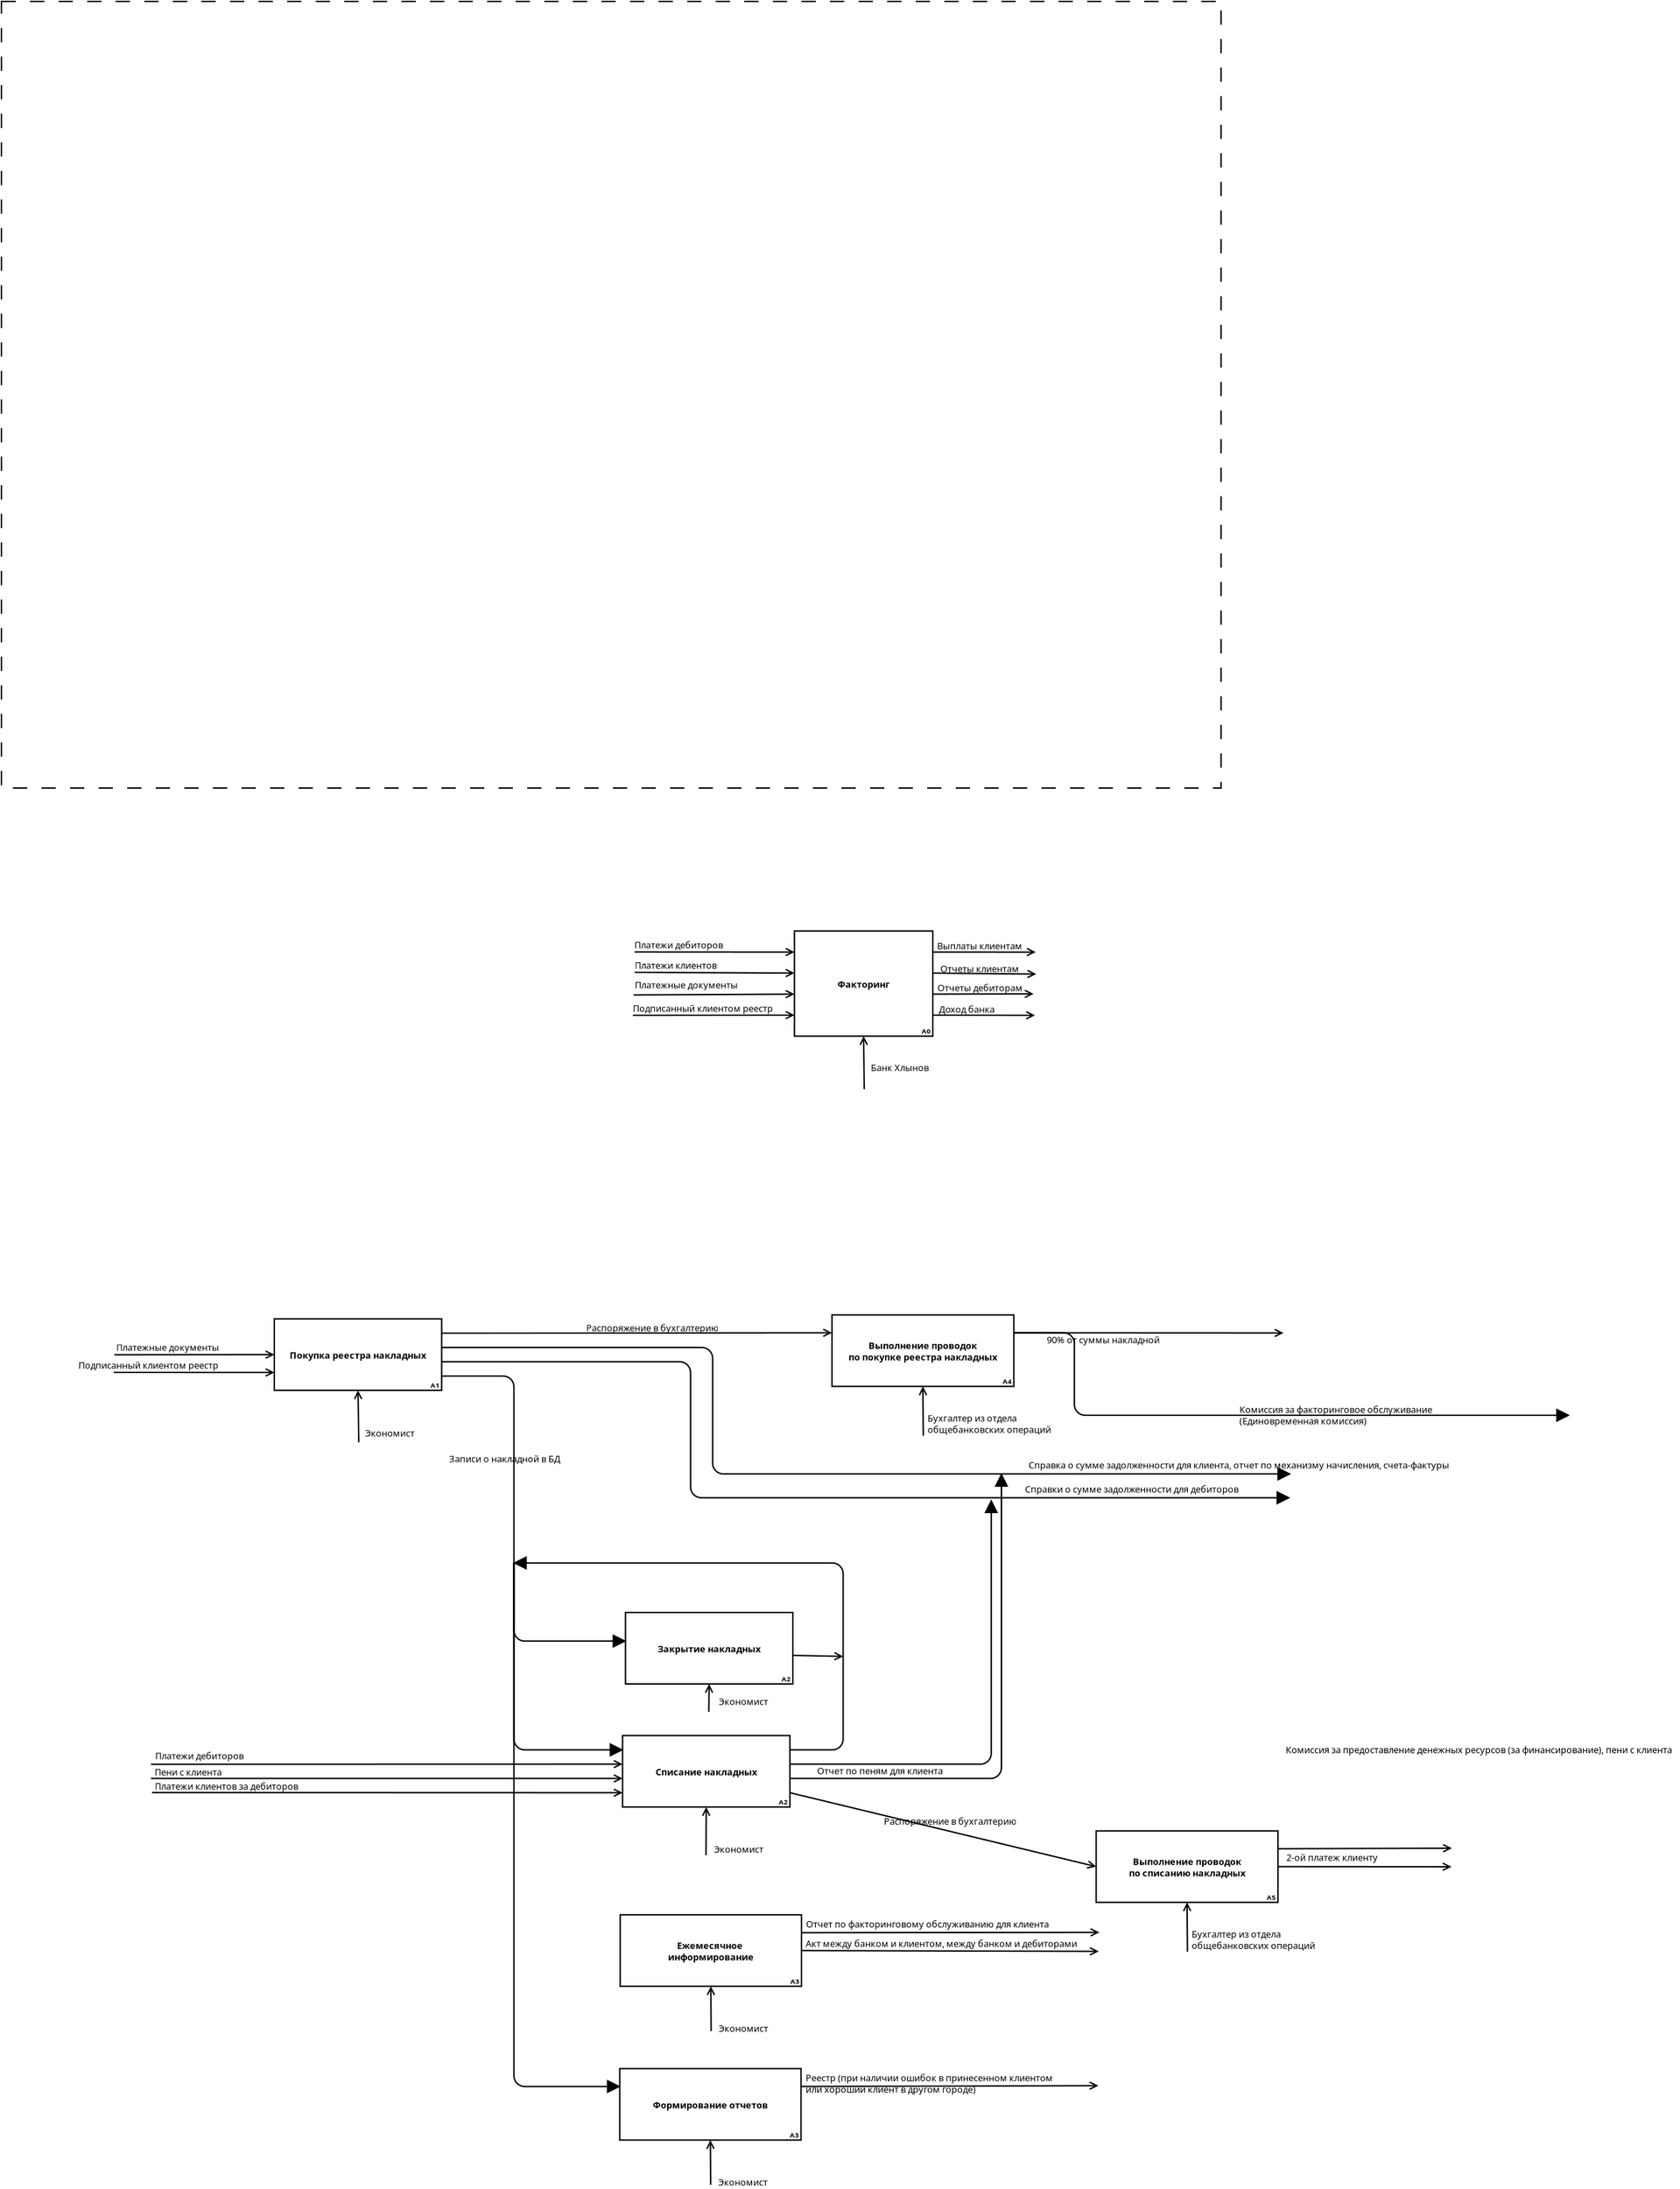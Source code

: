 <?xml version="1.0" encoding="UTF-8"?>
<dia:diagram xmlns:dia="http://www.lysator.liu.se/~alla/dia/">
  <dia:layer name="Фон" visible="true" active="true">
    <dia:object type="Standard - Box" version="0" id="O0">
      <dia:attribute name="obj_pos">
        <dia:point val="0.777,-89.145"/>
      </dia:attribute>
      <dia:attribute name="obj_bb">
        <dia:rectangle val="0.727,-89.195;86.201,-34.039"/>
      </dia:attribute>
      <dia:attribute name="elem_corner">
        <dia:point val="0.777,-89.145"/>
      </dia:attribute>
      <dia:attribute name="elem_width">
        <dia:real val="85.374"/>
      </dia:attribute>
      <dia:attribute name="elem_height">
        <dia:real val="55.056"/>
      </dia:attribute>
      <dia:attribute name="border_width">
        <dia:real val="0.1"/>
      </dia:attribute>
      <dia:attribute name="show_background">
        <dia:boolean val="false"/>
      </dia:attribute>
      <dia:attribute name="line_style">
        <dia:enum val="1"/>
      </dia:attribute>
    </dia:object>
    <dia:object type="SADT - box" version="0" id="O1">
      <dia:attribute name="obj_pos">
        <dia:point val="19.88,3.06"/>
      </dia:attribute>
      <dia:attribute name="obj_bb">
        <dia:rectangle val="19.83,3.01;31.645,8.11"/>
      </dia:attribute>
      <dia:attribute name="meta">
        <dia:composite type="dict"/>
      </dia:attribute>
      <dia:attribute name="elem_corner">
        <dia:point val="19.88,3.06"/>
      </dia:attribute>
      <dia:attribute name="elem_width">
        <dia:real val="11.715"/>
      </dia:attribute>
      <dia:attribute name="elem_height">
        <dia:real val="5"/>
      </dia:attribute>
      <dia:attribute name="padding">
        <dia:real val="0.5"/>
      </dia:attribute>
      <dia:attribute name="text">
        <dia:composite type="text">
          <dia:attribute name="string">
            <dia:string>#Покупка реестра накладных#</dia:string>
          </dia:attribute>
          <dia:attribute name="font">
            <dia:font family="sans" style="80" name="Helvetica-Bold"/>
          </dia:attribute>
          <dia:attribute name="height">
            <dia:real val="0.8"/>
          </dia:attribute>
          <dia:attribute name="pos">
            <dia:point val="25.737,5.755"/>
          </dia:attribute>
          <dia:attribute name="color">
            <dia:color val="#000000"/>
          </dia:attribute>
          <dia:attribute name="alignment">
            <dia:enum val="1"/>
          </dia:attribute>
        </dia:composite>
      </dia:attribute>
      <dia:attribute name="line_colour">
        <dia:color val="#000000"/>
      </dia:attribute>
      <dia:attribute name="fill_colour">
        <dia:color val="#ffffff"/>
      </dia:attribute>
      <dia:attribute name="id">
        <dia:string>#A1#</dia:string>
      </dia:attribute>
      <dia:attribute name="cpl_north">
        <dia:int val="4"/>
      </dia:attribute>
      <dia:attribute name="cpl_west">
        <dia:int val="3"/>
      </dia:attribute>
      <dia:attribute name="cpl_south">
        <dia:int val="1"/>
      </dia:attribute>
      <dia:attribute name="cpl_east">
        <dia:int val="4"/>
      </dia:attribute>
    </dia:object>
    <dia:object type="SADT - box" version="0" id="O2">
      <dia:attribute name="obj_pos">
        <dia:point val="44.255,32.222"/>
      </dia:attribute>
      <dia:attribute name="obj_bb">
        <dia:rectangle val="44.205,32.172;56.02,37.272"/>
      </dia:attribute>
      <dia:attribute name="meta">
        <dia:composite type="dict"/>
      </dia:attribute>
      <dia:attribute name="elem_corner">
        <dia:point val="44.255,32.222"/>
      </dia:attribute>
      <dia:attribute name="elem_width">
        <dia:real val="11.715"/>
      </dia:attribute>
      <dia:attribute name="elem_height">
        <dia:real val="5"/>
      </dia:attribute>
      <dia:attribute name="padding">
        <dia:real val="0.5"/>
      </dia:attribute>
      <dia:attribute name="text">
        <dia:composite type="text">
          <dia:attribute name="string">
            <dia:string>#Списание накладных#</dia:string>
          </dia:attribute>
          <dia:attribute name="font">
            <dia:font family="sans" style="80" name="Helvetica-Bold"/>
          </dia:attribute>
          <dia:attribute name="height">
            <dia:real val="0.8"/>
          </dia:attribute>
          <dia:attribute name="pos">
            <dia:point val="50.113,34.917"/>
          </dia:attribute>
          <dia:attribute name="color">
            <dia:color val="#000000"/>
          </dia:attribute>
          <dia:attribute name="alignment">
            <dia:enum val="1"/>
          </dia:attribute>
        </dia:composite>
      </dia:attribute>
      <dia:attribute name="line_colour">
        <dia:color val="#000000"/>
      </dia:attribute>
      <dia:attribute name="fill_colour">
        <dia:color val="#ffffff"/>
      </dia:attribute>
      <dia:attribute name="id">
        <dia:string>#A2#</dia:string>
      </dia:attribute>
      <dia:attribute name="cpl_north">
        <dia:int val="4"/>
      </dia:attribute>
      <dia:attribute name="cpl_west">
        <dia:int val="4"/>
      </dia:attribute>
      <dia:attribute name="cpl_south">
        <dia:int val="1"/>
      </dia:attribute>
      <dia:attribute name="cpl_east">
        <dia:int val="4"/>
      </dia:attribute>
    </dia:object>
    <dia:object type="Standard - Text" version="1" id="O3">
      <dia:attribute name="obj_pos">
        <dia:point val="32.111,13.091"/>
      </dia:attribute>
      <dia:attribute name="obj_bb">
        <dia:rectangle val="32.111,12.496;40.699,13.241"/>
      </dia:attribute>
      <dia:attribute name="text">
        <dia:composite type="text">
          <dia:attribute name="string">
            <dia:string>#Записи о накладной в БД#</dia:string>
          </dia:attribute>
          <dia:attribute name="font">
            <dia:font family="sans" style="0" name="Helvetica"/>
          </dia:attribute>
          <dia:attribute name="height">
            <dia:real val="0.8"/>
          </dia:attribute>
          <dia:attribute name="pos">
            <dia:point val="32.111,13.091"/>
          </dia:attribute>
          <dia:attribute name="color">
            <dia:color val="#000000"/>
          </dia:attribute>
          <dia:attribute name="alignment">
            <dia:enum val="0"/>
          </dia:attribute>
        </dia:composite>
      </dia:attribute>
      <dia:attribute name="valign">
        <dia:enum val="3"/>
      </dia:attribute>
    </dia:object>
    <dia:object type="Standard - Line" version="0" id="O4">
      <dia:attribute name="obj_pos">
        <dia:point val="8.679,5.572"/>
      </dia:attribute>
      <dia:attribute name="obj_bb">
        <dia:rectangle val="8.629,5.23;19.992,5.891"/>
      </dia:attribute>
      <dia:attribute name="conn_endpoints">
        <dia:point val="8.679,5.572"/>
        <dia:point val="19.88,5.56"/>
      </dia:attribute>
      <dia:attribute name="numcp">
        <dia:int val="1"/>
      </dia:attribute>
      <dia:attribute name="end_arrow">
        <dia:enum val="1"/>
      </dia:attribute>
      <dia:attribute name="end_arrow_length">
        <dia:real val="0.5"/>
      </dia:attribute>
      <dia:attribute name="end_arrow_width">
        <dia:real val="0.5"/>
      </dia:attribute>
      <dia:connections>
        <dia:connection handle="1" to="O1" connection="5"/>
      </dia:connections>
    </dia:object>
    <dia:object type="Standard - Text" version="1" id="O5">
      <dia:attribute name="obj_pos">
        <dia:point val="8.804,5.287"/>
      </dia:attribute>
      <dia:attribute name="obj_bb">
        <dia:rectangle val="8.804,4.692;16.733,5.437"/>
      </dia:attribute>
      <dia:attribute name="text">
        <dia:composite type="text">
          <dia:attribute name="string">
            <dia:string>#Платежные документы#</dia:string>
          </dia:attribute>
          <dia:attribute name="font">
            <dia:font family="sans" style="0" name="Helvetica"/>
          </dia:attribute>
          <dia:attribute name="height">
            <dia:real val="0.8"/>
          </dia:attribute>
          <dia:attribute name="pos">
            <dia:point val="8.804,5.287"/>
          </dia:attribute>
          <dia:attribute name="color">
            <dia:color val="#000000"/>
          </dia:attribute>
          <dia:attribute name="alignment">
            <dia:enum val="0"/>
          </dia:attribute>
        </dia:composite>
      </dia:attribute>
      <dia:attribute name="valign">
        <dia:enum val="3"/>
      </dia:attribute>
    </dia:object>
    <dia:object type="SADT - arrow" version="0" id="O6">
      <dia:attribute name="obj_pos">
        <dia:point val="71.645,4.032"/>
      </dia:attribute>
      <dia:attribute name="obj_bb">
        <dia:rectangle val="71.595,3.982;111.309,10.205"/>
      </dia:attribute>
      <dia:attribute name="meta">
        <dia:composite type="dict"/>
      </dia:attribute>
      <dia:attribute name="orth_points">
        <dia:point val="71.645,4.032"/>
        <dia:point val="75.885,4.032"/>
        <dia:point val="75.885,9.805"/>
        <dia:point val="110.509,9.805"/>
      </dia:attribute>
      <dia:attribute name="orth_orient">
        <dia:enum val="0"/>
        <dia:enum val="1"/>
        <dia:enum val="0"/>
      </dia:attribute>
      <dia:attribute name="arrow_style">
        <dia:enum val="0"/>
      </dia:attribute>
      <dia:attribute name="autogray">
        <dia:boolean val="true"/>
      </dia:attribute>
      <dia:attribute name="line_colour">
        <dia:color val="#000000"/>
      </dia:attribute>
      <dia:connections>
        <dia:connection handle="0" to="O11" connection="10"/>
      </dia:connections>
    </dia:object>
    <dia:object type="Standard - Text" version="1" id="O7">
      <dia:attribute name="obj_pos">
        <dia:point val="87.442,9.64"/>
      </dia:attribute>
      <dia:attribute name="obj_bb">
        <dia:rectangle val="87.442,9.045;102.387,10.59"/>
      </dia:attribute>
      <dia:attribute name="text">
        <dia:composite type="text">
          <dia:attribute name="string">
            <dia:string>#Комиссия за факторинговое обслуживание 
(Единовременная комиссия)#</dia:string>
          </dia:attribute>
          <dia:attribute name="font">
            <dia:font family="sans" style="0" name="Helvetica"/>
          </dia:attribute>
          <dia:attribute name="height">
            <dia:real val="0.8"/>
          </dia:attribute>
          <dia:attribute name="pos">
            <dia:point val="87.442,9.64"/>
          </dia:attribute>
          <dia:attribute name="color">
            <dia:color val="#000000"/>
          </dia:attribute>
          <dia:attribute name="alignment">
            <dia:enum val="0"/>
          </dia:attribute>
        </dia:composite>
      </dia:attribute>
      <dia:attribute name="valign">
        <dia:enum val="3"/>
      </dia:attribute>
    </dia:object>
    <dia:object type="Standard - Text" version="1" id="O8">
      <dia:attribute name="obj_pos">
        <dia:point val="73.951,4.762"/>
      </dia:attribute>
      <dia:attribute name="obj_bb">
        <dia:rectangle val="73.951,4.167;82.619,4.912"/>
      </dia:attribute>
      <dia:attribute name="text">
        <dia:composite type="text">
          <dia:attribute name="string">
            <dia:string>#90% от суммы накладной#</dia:string>
          </dia:attribute>
          <dia:attribute name="font">
            <dia:font family="sans" style="0" name="Helvetica"/>
          </dia:attribute>
          <dia:attribute name="height">
            <dia:real val="0.8"/>
          </dia:attribute>
          <dia:attribute name="pos">
            <dia:point val="73.951,4.762"/>
          </dia:attribute>
          <dia:attribute name="color">
            <dia:color val="#000000"/>
          </dia:attribute>
          <dia:attribute name="alignment">
            <dia:enum val="0"/>
          </dia:attribute>
        </dia:composite>
      </dia:attribute>
      <dia:attribute name="valign">
        <dia:enum val="3"/>
      </dia:attribute>
    </dia:object>
    <dia:object type="Standard - Line" version="0" id="O9">
      <dia:attribute name="obj_pos">
        <dia:point val="31.595,4.06"/>
      </dia:attribute>
      <dia:attribute name="obj_bb">
        <dia:rectangle val="31.545,3.701;59.026,4.363"/>
      </dia:attribute>
      <dia:attribute name="conn_endpoints">
        <dia:point val="31.595,4.06"/>
        <dia:point val="58.915,4.032"/>
      </dia:attribute>
      <dia:attribute name="numcp">
        <dia:int val="1"/>
      </dia:attribute>
      <dia:attribute name="end_arrow">
        <dia:enum val="1"/>
      </dia:attribute>
      <dia:attribute name="end_arrow_length">
        <dia:real val="0.5"/>
      </dia:attribute>
      <dia:attribute name="end_arrow_width">
        <dia:real val="0.5"/>
      </dia:attribute>
      <dia:connections>
        <dia:connection handle="0" to="O1" connection="11"/>
        <dia:connection handle="1" to="O11" connection="4"/>
      </dia:connections>
    </dia:object>
    <dia:object type="Standard - Text" version="1" id="O10">
      <dia:attribute name="obj_pos">
        <dia:point val="41.702,3.936"/>
      </dia:attribute>
      <dia:attribute name="obj_bb">
        <dia:rectangle val="41.702,3.341;51.847,4.086"/>
      </dia:attribute>
      <dia:attribute name="text">
        <dia:composite type="text">
          <dia:attribute name="string">
            <dia:string>#Распоряжение в бухгалтерию#</dia:string>
          </dia:attribute>
          <dia:attribute name="font">
            <dia:font family="sans" style="0" name="Helvetica"/>
          </dia:attribute>
          <dia:attribute name="height">
            <dia:real val="0.8"/>
          </dia:attribute>
          <dia:attribute name="pos">
            <dia:point val="41.702,3.936"/>
          </dia:attribute>
          <dia:attribute name="color">
            <dia:color val="#000000"/>
          </dia:attribute>
          <dia:attribute name="alignment">
            <dia:enum val="0"/>
          </dia:attribute>
        </dia:composite>
      </dia:attribute>
      <dia:attribute name="valign">
        <dia:enum val="3"/>
      </dia:attribute>
    </dia:object>
    <dia:object type="SADT - box" version="0" id="O11">
      <dia:attribute name="obj_pos">
        <dia:point val="58.915,2.782"/>
      </dia:attribute>
      <dia:attribute name="obj_bb">
        <dia:rectangle val="58.865,2.732;71.695,7.832"/>
      </dia:attribute>
      <dia:attribute name="meta">
        <dia:composite type="dict"/>
      </dia:attribute>
      <dia:attribute name="elem_corner">
        <dia:point val="58.915,2.782"/>
      </dia:attribute>
      <dia:attribute name="elem_width">
        <dia:real val="12.73"/>
      </dia:attribute>
      <dia:attribute name="elem_height">
        <dia:real val="5"/>
      </dia:attribute>
      <dia:attribute name="padding">
        <dia:real val="0.5"/>
      </dia:attribute>
      <dia:attribute name="text">
        <dia:composite type="text">
          <dia:attribute name="string">
            <dia:string>#Выполнение проводок
по покупке реестра накладных#</dia:string>
          </dia:attribute>
          <dia:attribute name="font">
            <dia:font family="sans" style="80" name="Helvetica-Bold"/>
          </dia:attribute>
          <dia:attribute name="height">
            <dia:real val="0.8"/>
          </dia:attribute>
          <dia:attribute name="pos">
            <dia:point val="65.28,5.077"/>
          </dia:attribute>
          <dia:attribute name="color">
            <dia:color val="#000000"/>
          </dia:attribute>
          <dia:attribute name="alignment">
            <dia:enum val="1"/>
          </dia:attribute>
        </dia:composite>
      </dia:attribute>
      <dia:attribute name="line_colour">
        <dia:color val="#000000"/>
      </dia:attribute>
      <dia:attribute name="fill_colour">
        <dia:color val="#ffffff"/>
      </dia:attribute>
      <dia:attribute name="id">
        <dia:string>#A4#</dia:string>
      </dia:attribute>
      <dia:attribute name="cpl_north">
        <dia:int val="4"/>
      </dia:attribute>
      <dia:attribute name="cpl_west">
        <dia:int val="3"/>
      </dia:attribute>
      <dia:attribute name="cpl_south">
        <dia:int val="1"/>
      </dia:attribute>
      <dia:attribute name="cpl_east">
        <dia:int val="3"/>
      </dia:attribute>
    </dia:object>
    <dia:object type="SADT - arrow" version="0" id="O12">
      <dia:attribute name="obj_pos">
        <dia:point val="31.595,5.06"/>
      </dia:attribute>
      <dia:attribute name="obj_bb">
        <dia:rectangle val="31.545,5.01;91.794,14.312"/>
      </dia:attribute>
      <dia:attribute name="meta">
        <dia:composite type="dict"/>
      </dia:attribute>
      <dia:attribute name="orth_points">
        <dia:point val="31.595,5.06"/>
        <dia:point val="50.561,5.06"/>
        <dia:point val="50.561,13.912"/>
        <dia:point val="90.994,13.912"/>
      </dia:attribute>
      <dia:attribute name="orth_orient">
        <dia:enum val="0"/>
        <dia:enum val="1"/>
        <dia:enum val="0"/>
      </dia:attribute>
      <dia:attribute name="arrow_style">
        <dia:enum val="0"/>
      </dia:attribute>
      <dia:attribute name="autogray">
        <dia:boolean val="true"/>
      </dia:attribute>
      <dia:attribute name="line_colour">
        <dia:color val="#000000"/>
      </dia:attribute>
      <dia:connections>
        <dia:connection handle="0" to="O1" connection="10"/>
      </dia:connections>
    </dia:object>
    <dia:object type="Standard - Text" version="1" id="O13">
      <dia:attribute name="obj_pos">
        <dia:point val="72.671,13.532"/>
      </dia:attribute>
      <dia:attribute name="obj_bb">
        <dia:rectangle val="72.671,12.919;105.293,13.72"/>
      </dia:attribute>
      <dia:attribute name="text">
        <dia:composite type="text">
          <dia:attribute name="string">
            <dia:string>#Справка о сумме задолженности для клиента, отчет по механизму начисления, счета-фактуры#</dia:string>
          </dia:attribute>
          <dia:attribute name="font">
            <dia:font family="sans" style="0" name="Helvetica"/>
          </dia:attribute>
          <dia:attribute name="height">
            <dia:real val="0.8"/>
          </dia:attribute>
          <dia:attribute name="pos">
            <dia:point val="72.671,13.532"/>
          </dia:attribute>
          <dia:attribute name="color">
            <dia:color val="#000000"/>
          </dia:attribute>
          <dia:attribute name="alignment">
            <dia:enum val="0"/>
          </dia:attribute>
        </dia:composite>
      </dia:attribute>
      <dia:attribute name="valign">
        <dia:enum val="3"/>
      </dia:attribute>
    </dia:object>
    <dia:object type="SADT - arrow" version="0" id="O14">
      <dia:attribute name="obj_pos">
        <dia:point val="31.595,6.06"/>
      </dia:attribute>
      <dia:attribute name="obj_bb">
        <dia:rectangle val="31.545,6.01;91.734,15.977"/>
      </dia:attribute>
      <dia:attribute name="meta">
        <dia:composite type="dict"/>
      </dia:attribute>
      <dia:attribute name="orth_points">
        <dia:point val="31.595,6.06"/>
        <dia:point val="49.015,6.06"/>
        <dia:point val="49.015,15.577"/>
        <dia:point val="90.934,15.577"/>
      </dia:attribute>
      <dia:attribute name="orth_orient">
        <dia:enum val="0"/>
        <dia:enum val="1"/>
        <dia:enum val="0"/>
      </dia:attribute>
      <dia:attribute name="arrow_style">
        <dia:enum val="0"/>
      </dia:attribute>
      <dia:attribute name="autogray">
        <dia:boolean val="true"/>
      </dia:attribute>
      <dia:attribute name="line_colour">
        <dia:color val="#000000"/>
      </dia:attribute>
      <dia:connections>
        <dia:connection handle="0" to="O1" connection="9"/>
      </dia:connections>
    </dia:object>
    <dia:object type="Standard - Text" version="1" id="O15">
      <dia:attribute name="obj_pos">
        <dia:point val="72.425,15.221"/>
      </dia:attribute>
      <dia:attribute name="obj_bb">
        <dia:rectangle val="72.425,14.626;88.915,15.371"/>
      </dia:attribute>
      <dia:attribute name="text">
        <dia:composite type="text">
          <dia:attribute name="string">
            <dia:string>#Справки о сумме задолженности для дебиторов#</dia:string>
          </dia:attribute>
          <dia:attribute name="font">
            <dia:font family="sans" style="0" name="Helvetica"/>
          </dia:attribute>
          <dia:attribute name="height">
            <dia:real val="0.8"/>
          </dia:attribute>
          <dia:attribute name="pos">
            <dia:point val="72.425,15.221"/>
          </dia:attribute>
          <dia:attribute name="color">
            <dia:color val="#000000"/>
          </dia:attribute>
          <dia:attribute name="alignment">
            <dia:enum val="0"/>
          </dia:attribute>
        </dia:composite>
      </dia:attribute>
      <dia:attribute name="valign">
        <dia:enum val="3"/>
      </dia:attribute>
    </dia:object>
    <dia:object type="Standard - Line" version="0" id="O16">
      <dia:attribute name="obj_pos">
        <dia:point val="71.645,4.032"/>
      </dia:attribute>
      <dia:attribute name="obj_bb">
        <dia:rectangle val="71.595,3.711;90.63,4.373"/>
      </dia:attribute>
      <dia:attribute name="conn_endpoints">
        <dia:point val="71.645,4.032"/>
        <dia:point val="90.518,4.042"/>
      </dia:attribute>
      <dia:attribute name="numcp">
        <dia:int val="1"/>
      </dia:attribute>
      <dia:attribute name="end_arrow">
        <dia:enum val="1"/>
      </dia:attribute>
      <dia:attribute name="end_arrow_length">
        <dia:real val="0.5"/>
      </dia:attribute>
      <dia:attribute name="end_arrow_width">
        <dia:real val="0.5"/>
      </dia:attribute>
      <dia:connections>
        <dia:connection handle="0" to="O11" connection="10"/>
      </dia:connections>
    </dia:object>
    <dia:object type="Standard - Line" version="0" id="O17">
      <dia:attribute name="obj_pos">
        <dia:point val="25.793,11.695"/>
      </dia:attribute>
      <dia:attribute name="obj_bb">
        <dia:rectangle val="25.415,7.948;26.077,11.745"/>
      </dia:attribute>
      <dia:attribute name="conn_endpoints">
        <dia:point val="25.793,11.695"/>
        <dia:point val="25.737,8.06"/>
      </dia:attribute>
      <dia:attribute name="numcp">
        <dia:int val="1"/>
      </dia:attribute>
      <dia:attribute name="end_arrow">
        <dia:enum val="1"/>
      </dia:attribute>
      <dia:attribute name="end_arrow_length">
        <dia:real val="0.5"/>
      </dia:attribute>
      <dia:attribute name="end_arrow_width">
        <dia:real val="0.5"/>
      </dia:attribute>
      <dia:connections>
        <dia:connection handle="1" to="O1" connection="7"/>
      </dia:connections>
    </dia:object>
    <dia:object type="Standard - Text" version="1" id="O18">
      <dia:attribute name="obj_pos">
        <dia:point val="26.243,11.295"/>
      </dia:attribute>
      <dia:attribute name="obj_bb">
        <dia:rectangle val="26.243,10.681;29.926,11.482"/>
      </dia:attribute>
      <dia:attribute name="text">
        <dia:composite type="text">
          <dia:attribute name="string">
            <dia:string>#Экономист#</dia:string>
          </dia:attribute>
          <dia:attribute name="font">
            <dia:font family="sans" style="0" name="Helvetica"/>
          </dia:attribute>
          <dia:attribute name="height">
            <dia:real val="0.8"/>
          </dia:attribute>
          <dia:attribute name="pos">
            <dia:point val="26.243,11.295"/>
          </dia:attribute>
          <dia:attribute name="color">
            <dia:color val="#000000"/>
          </dia:attribute>
          <dia:attribute name="alignment">
            <dia:enum val="0"/>
          </dia:attribute>
        </dia:composite>
      </dia:attribute>
      <dia:attribute name="valign">
        <dia:enum val="3"/>
      </dia:attribute>
    </dia:object>
    <dia:object type="Standard - Line" version="0" id="O19">
      <dia:attribute name="obj_pos">
        <dia:point val="65.307,11.237"/>
      </dia:attribute>
      <dia:attribute name="obj_bb">
        <dia:rectangle val="64.953,7.67;65.615,11.287"/>
      </dia:attribute>
      <dia:attribute name="conn_endpoints">
        <dia:point val="65.307,11.237"/>
        <dia:point val="65.28,7.782"/>
      </dia:attribute>
      <dia:attribute name="numcp">
        <dia:int val="1"/>
      </dia:attribute>
      <dia:attribute name="end_arrow">
        <dia:enum val="1"/>
      </dia:attribute>
      <dia:attribute name="end_arrow_length">
        <dia:real val="0.5"/>
      </dia:attribute>
      <dia:attribute name="end_arrow_width">
        <dia:real val="0.5"/>
      </dia:attribute>
      <dia:connections>
        <dia:connection handle="1" to="O11" connection="7"/>
      </dia:connections>
    </dia:object>
    <dia:object type="Standard - Text" version="1" id="O20">
      <dia:attribute name="obj_pos">
        <dia:point val="65.596,10.248"/>
      </dia:attribute>
      <dia:attribute name="obj_bb">
        <dia:rectangle val="65.596,9.653;74.751,11.198"/>
      </dia:attribute>
      <dia:attribute name="text">
        <dia:composite type="text">
          <dia:attribute name="string">
            <dia:string>#Бухгалтер из отдела 
общебанковских операций#</dia:string>
          </dia:attribute>
          <dia:attribute name="font">
            <dia:font family="sans" style="0" name="Helvetica"/>
          </dia:attribute>
          <dia:attribute name="height">
            <dia:real val="0.8"/>
          </dia:attribute>
          <dia:attribute name="pos">
            <dia:point val="65.596,10.248"/>
          </dia:attribute>
          <dia:attribute name="color">
            <dia:color val="#000000"/>
          </dia:attribute>
          <dia:attribute name="alignment">
            <dia:enum val="0"/>
          </dia:attribute>
        </dia:composite>
      </dia:attribute>
      <dia:attribute name="valign">
        <dia:enum val="3"/>
      </dia:attribute>
    </dia:object>
    <dia:object type="Standard - Line" version="0" id="O21">
      <dia:attribute name="obj_pos">
        <dia:point val="11.245,34.231"/>
      </dia:attribute>
      <dia:attribute name="obj_bb">
        <dia:rectangle val="11.195,33.891;44.367,34.553"/>
      </dia:attribute>
      <dia:attribute name="conn_endpoints">
        <dia:point val="11.245,34.231"/>
        <dia:point val="44.255,34.222"/>
      </dia:attribute>
      <dia:attribute name="numcp">
        <dia:int val="1"/>
      </dia:attribute>
      <dia:attribute name="end_arrow">
        <dia:enum val="1"/>
      </dia:attribute>
      <dia:attribute name="end_arrow_length">
        <dia:real val="0.5"/>
      </dia:attribute>
      <dia:attribute name="end_arrow_width">
        <dia:real val="0.5"/>
      </dia:attribute>
      <dia:connections>
        <dia:connection handle="1" to="O2" connection="5"/>
      </dia:connections>
    </dia:object>
    <dia:object type="Standard - Text" version="1" id="O22">
      <dia:attribute name="obj_pos">
        <dia:point val="11.544,33.884"/>
      </dia:attribute>
      <dia:attribute name="obj_bb">
        <dia:rectangle val="11.544,33.289;18.387,34.034"/>
      </dia:attribute>
      <dia:attribute name="text">
        <dia:composite type="text">
          <dia:attribute name="string">
            <dia:string>#Платежи дебиторов#</dia:string>
          </dia:attribute>
          <dia:attribute name="font">
            <dia:font family="sans" style="0" name="Helvetica"/>
          </dia:attribute>
          <dia:attribute name="height">
            <dia:real val="0.8"/>
          </dia:attribute>
          <dia:attribute name="pos">
            <dia:point val="11.544,33.884"/>
          </dia:attribute>
          <dia:attribute name="color">
            <dia:color val="#000000"/>
          </dia:attribute>
          <dia:attribute name="alignment">
            <dia:enum val="0"/>
          </dia:attribute>
        </dia:composite>
      </dia:attribute>
      <dia:attribute name="valign">
        <dia:enum val="3"/>
      </dia:attribute>
    </dia:object>
    <dia:object type="SADT - box" version="0" id="O23">
      <dia:attribute name="obj_pos">
        <dia:point val="77.407,38.892"/>
      </dia:attribute>
      <dia:attribute name="obj_bb">
        <dia:rectangle val="77.357,38.842;90.187,43.942"/>
      </dia:attribute>
      <dia:attribute name="meta">
        <dia:composite type="dict"/>
      </dia:attribute>
      <dia:attribute name="elem_corner">
        <dia:point val="77.407,38.892"/>
      </dia:attribute>
      <dia:attribute name="elem_width">
        <dia:real val="12.73"/>
      </dia:attribute>
      <dia:attribute name="elem_height">
        <dia:real val="5"/>
      </dia:attribute>
      <dia:attribute name="padding">
        <dia:real val="0.5"/>
      </dia:attribute>
      <dia:attribute name="text">
        <dia:composite type="text">
          <dia:attribute name="string">
            <dia:string>#Выполнение проводок
по списанию накладных#</dia:string>
          </dia:attribute>
          <dia:attribute name="font">
            <dia:font family="sans" style="80" name="Helvetica-Bold"/>
          </dia:attribute>
          <dia:attribute name="height">
            <dia:real val="0.8"/>
          </dia:attribute>
          <dia:attribute name="pos">
            <dia:point val="83.772,41.187"/>
          </dia:attribute>
          <dia:attribute name="color">
            <dia:color val="#000000"/>
          </dia:attribute>
          <dia:attribute name="alignment">
            <dia:enum val="1"/>
          </dia:attribute>
        </dia:composite>
      </dia:attribute>
      <dia:attribute name="line_colour">
        <dia:color val="#000000"/>
      </dia:attribute>
      <dia:attribute name="fill_colour">
        <dia:color val="#ffffff"/>
      </dia:attribute>
      <dia:attribute name="id">
        <dia:string>#A5#</dia:string>
      </dia:attribute>
      <dia:attribute name="cpl_north">
        <dia:int val="4"/>
      </dia:attribute>
      <dia:attribute name="cpl_west">
        <dia:int val="3"/>
      </dia:attribute>
      <dia:attribute name="cpl_south">
        <dia:int val="1"/>
      </dia:attribute>
      <dia:attribute name="cpl_east">
        <dia:int val="3"/>
      </dia:attribute>
    </dia:object>
    <dia:object type="Standard - Line" version="0" id="O24">
      <dia:attribute name="obj_pos">
        <dia:point val="83.799,47.347"/>
      </dia:attribute>
      <dia:attribute name="obj_bb">
        <dia:rectangle val="83.446,43.78;84.108,47.398"/>
      </dia:attribute>
      <dia:attribute name="conn_endpoints">
        <dia:point val="83.799,47.347"/>
        <dia:point val="83.772,43.892"/>
      </dia:attribute>
      <dia:attribute name="numcp">
        <dia:int val="1"/>
      </dia:attribute>
      <dia:attribute name="end_arrow">
        <dia:enum val="1"/>
      </dia:attribute>
      <dia:attribute name="end_arrow_length">
        <dia:real val="0.5"/>
      </dia:attribute>
      <dia:attribute name="end_arrow_width">
        <dia:real val="0.5"/>
      </dia:attribute>
      <dia:connections>
        <dia:connection handle="1" to="O23" connection="7"/>
      </dia:connections>
    </dia:object>
    <dia:object type="Standard - Text" version="1" id="O25">
      <dia:attribute name="obj_pos">
        <dia:point val="84.089,46.359"/>
      </dia:attribute>
      <dia:attribute name="obj_bb">
        <dia:rectangle val="84.089,45.764;93.244,47.309"/>
      </dia:attribute>
      <dia:attribute name="text">
        <dia:composite type="text">
          <dia:attribute name="string">
            <dia:string>#Бухгалтер из отдела 
общебанковских операций#</dia:string>
          </dia:attribute>
          <dia:attribute name="font">
            <dia:font family="sans" style="0" name="Helvetica"/>
          </dia:attribute>
          <dia:attribute name="height">
            <dia:real val="0.8"/>
          </dia:attribute>
          <dia:attribute name="pos">
            <dia:point val="84.089,46.359"/>
          </dia:attribute>
          <dia:attribute name="color">
            <dia:color val="#000000"/>
          </dia:attribute>
          <dia:attribute name="alignment">
            <dia:enum val="0"/>
          </dia:attribute>
        </dia:composite>
      </dia:attribute>
      <dia:attribute name="valign">
        <dia:enum val="3"/>
      </dia:attribute>
    </dia:object>
    <dia:object type="Standard - Line" version="0" id="O26">
      <dia:attribute name="obj_pos">
        <dia:point val="55.97,36.222"/>
      </dia:attribute>
      <dia:attribute name="obj_bb">
        <dia:rectangle val="55.91,36.162;77.516,41.585"/>
      </dia:attribute>
      <dia:attribute name="conn_endpoints">
        <dia:point val="55.97,36.222"/>
        <dia:point val="77.407,41.392"/>
      </dia:attribute>
      <dia:attribute name="numcp">
        <dia:int val="1"/>
      </dia:attribute>
      <dia:attribute name="end_arrow">
        <dia:enum val="1"/>
      </dia:attribute>
      <dia:attribute name="end_arrow_length">
        <dia:real val="0.5"/>
      </dia:attribute>
      <dia:attribute name="end_arrow_width">
        <dia:real val="0.5"/>
      </dia:attribute>
      <dia:connections>
        <dia:connection handle="0" to="O2" connection="9"/>
        <dia:connection handle="1" to="O23" connection="5"/>
      </dia:connections>
    </dia:object>
    <dia:object type="Standard - Text" version="1" id="O27">
      <dia:attribute name="obj_pos">
        <dia:point val="62.55,38.458"/>
      </dia:attribute>
      <dia:attribute name="obj_bb">
        <dia:rectangle val="62.55,37.863;72.695,38.608"/>
      </dia:attribute>
      <dia:attribute name="text">
        <dia:composite type="text">
          <dia:attribute name="string">
            <dia:string>#Распоряжение в бухгалтерию#</dia:string>
          </dia:attribute>
          <dia:attribute name="font">
            <dia:font family="sans" style="0" name="Helvetica"/>
          </dia:attribute>
          <dia:attribute name="height">
            <dia:real val="0.8"/>
          </dia:attribute>
          <dia:attribute name="pos">
            <dia:point val="62.55,38.458"/>
          </dia:attribute>
          <dia:attribute name="color">
            <dia:color val="#000000"/>
          </dia:attribute>
          <dia:attribute name="alignment">
            <dia:enum val="0"/>
          </dia:attribute>
        </dia:composite>
      </dia:attribute>
      <dia:attribute name="valign">
        <dia:enum val="3"/>
      </dia:attribute>
    </dia:object>
    <dia:object type="Standard - Line" version="0" id="O28">
      <dia:attribute name="obj_pos">
        <dia:point val="50.098,40.593"/>
      </dia:attribute>
      <dia:attribute name="obj_bb">
        <dia:rectangle val="49.779,37.11;50.441,40.643"/>
      </dia:attribute>
      <dia:attribute name="conn_endpoints">
        <dia:point val="50.098,40.593"/>
        <dia:point val="50.113,37.222"/>
      </dia:attribute>
      <dia:attribute name="numcp">
        <dia:int val="1"/>
      </dia:attribute>
      <dia:attribute name="end_arrow">
        <dia:enum val="1"/>
      </dia:attribute>
      <dia:attribute name="end_arrow_length">
        <dia:real val="0.5"/>
      </dia:attribute>
      <dia:attribute name="end_arrow_width">
        <dia:real val="0.5"/>
      </dia:attribute>
      <dia:connections>
        <dia:connection handle="1" to="O2" connection="8"/>
      </dia:connections>
    </dia:object>
    <dia:object type="Standard - Text" version="1" id="O29">
      <dia:attribute name="obj_pos">
        <dia:point val="50.661,40.413"/>
      </dia:attribute>
      <dia:attribute name="obj_bb">
        <dia:rectangle val="50.661,39.818;54.326,40.563"/>
      </dia:attribute>
      <dia:attribute name="text">
        <dia:composite type="text">
          <dia:attribute name="string">
            <dia:string>#Экономист#</dia:string>
          </dia:attribute>
          <dia:attribute name="font">
            <dia:font family="sans" style="0" name="Helvetica"/>
          </dia:attribute>
          <dia:attribute name="height">
            <dia:real val="0.8"/>
          </dia:attribute>
          <dia:attribute name="pos">
            <dia:point val="50.661,40.413"/>
          </dia:attribute>
          <dia:attribute name="color">
            <dia:color val="#000000"/>
          </dia:attribute>
          <dia:attribute name="alignment">
            <dia:enum val="0"/>
          </dia:attribute>
        </dia:composite>
      </dia:attribute>
      <dia:attribute name="valign">
        <dia:enum val="3"/>
      </dia:attribute>
    </dia:object>
    <dia:object type="SADT - box" version="0" id="O30">
      <dia:attribute name="obj_pos">
        <dia:point val="44.092,44.768"/>
      </dia:attribute>
      <dia:attribute name="obj_bb">
        <dia:rectangle val="44.042,44.718;56.832,49.818"/>
      </dia:attribute>
      <dia:attribute name="meta">
        <dia:composite type="dict"/>
      </dia:attribute>
      <dia:attribute name="elem_corner">
        <dia:point val="44.092,44.768"/>
      </dia:attribute>
      <dia:attribute name="elem_width">
        <dia:real val="12.69"/>
      </dia:attribute>
      <dia:attribute name="elem_height">
        <dia:real val="5"/>
      </dia:attribute>
      <dia:attribute name="padding">
        <dia:real val="0.5"/>
      </dia:attribute>
      <dia:attribute name="text">
        <dia:composite type="text">
          <dia:attribute name="string">
            <dia:string>#Ежемесячное 
информирование#</dia:string>
          </dia:attribute>
          <dia:attribute name="font">
            <dia:font family="sans" style="80" name="Helvetica-Bold"/>
          </dia:attribute>
          <dia:attribute name="height">
            <dia:real val="0.8"/>
          </dia:attribute>
          <dia:attribute name="pos">
            <dia:point val="50.437,47.063"/>
          </dia:attribute>
          <dia:attribute name="color">
            <dia:color val="#000000"/>
          </dia:attribute>
          <dia:attribute name="alignment">
            <dia:enum val="1"/>
          </dia:attribute>
        </dia:composite>
      </dia:attribute>
      <dia:attribute name="line_colour">
        <dia:color val="#000000"/>
      </dia:attribute>
      <dia:attribute name="fill_colour">
        <dia:color val="#ffffff"/>
      </dia:attribute>
      <dia:attribute name="id">
        <dia:string>#A3#</dia:string>
      </dia:attribute>
      <dia:attribute name="cpl_north">
        <dia:int val="4"/>
      </dia:attribute>
      <dia:attribute name="cpl_west">
        <dia:int val="3"/>
      </dia:attribute>
      <dia:attribute name="cpl_south">
        <dia:int val="1"/>
      </dia:attribute>
      <dia:attribute name="cpl_east">
        <dia:int val="3"/>
      </dia:attribute>
    </dia:object>
    <dia:object type="Standard - Line" version="0" id="O31">
      <dia:attribute name="obj_pos">
        <dia:point val="50.455,52.901"/>
      </dia:attribute>
      <dia:attribute name="obj_bb">
        <dia:rectangle val="50.109,49.656;50.771,52.951"/>
      </dia:attribute>
      <dia:attribute name="conn_endpoints">
        <dia:point val="50.455,52.901"/>
        <dia:point val="50.437,49.768"/>
      </dia:attribute>
      <dia:attribute name="numcp">
        <dia:int val="1"/>
      </dia:attribute>
      <dia:attribute name="end_arrow">
        <dia:enum val="1"/>
      </dia:attribute>
      <dia:attribute name="end_arrow_length">
        <dia:real val="0.5"/>
      </dia:attribute>
      <dia:attribute name="end_arrow_width">
        <dia:real val="0.5"/>
      </dia:attribute>
      <dia:connections>
        <dia:connection handle="1" to="O30" connection="7"/>
      </dia:connections>
    </dia:object>
    <dia:object type="Standard - Text" version="1" id="O32">
      <dia:attribute name="obj_pos">
        <dia:point val="50.985,52.959"/>
      </dia:attribute>
      <dia:attribute name="obj_bb">
        <dia:rectangle val="50.985,52.364;54.65,53.109"/>
      </dia:attribute>
      <dia:attribute name="text">
        <dia:composite type="text">
          <dia:attribute name="string">
            <dia:string>#Экономист#</dia:string>
          </dia:attribute>
          <dia:attribute name="font">
            <dia:font family="sans" style="0" name="Helvetica"/>
          </dia:attribute>
          <dia:attribute name="height">
            <dia:real val="0.8"/>
          </dia:attribute>
          <dia:attribute name="pos">
            <dia:point val="50.985,52.959"/>
          </dia:attribute>
          <dia:attribute name="color">
            <dia:color val="#000000"/>
          </dia:attribute>
          <dia:attribute name="alignment">
            <dia:enum val="0"/>
          </dia:attribute>
        </dia:composite>
      </dia:attribute>
      <dia:attribute name="valign">
        <dia:enum val="3"/>
      </dia:attribute>
    </dia:object>
    <dia:object type="Standard - Line" version="0" id="O33">
      <dia:attribute name="obj_pos">
        <dia:point val="56.782,46.018"/>
      </dia:attribute>
      <dia:attribute name="obj_bb">
        <dia:rectangle val="56.732,45.664;77.743,46.326"/>
      </dia:attribute>
      <dia:attribute name="conn_endpoints">
        <dia:point val="56.782,46.018"/>
        <dia:point val="77.631,45.994"/>
      </dia:attribute>
      <dia:attribute name="numcp">
        <dia:int val="1"/>
      </dia:attribute>
      <dia:attribute name="end_arrow">
        <dia:enum val="1"/>
      </dia:attribute>
      <dia:attribute name="end_arrow_length">
        <dia:real val="0.5"/>
      </dia:attribute>
      <dia:attribute name="end_arrow_width">
        <dia:real val="0.5"/>
      </dia:attribute>
      <dia:connections>
        <dia:connection handle="0" to="O30" connection="10"/>
      </dia:connections>
    </dia:object>
    <dia:object type="Standard - Text" version="1" id="O34">
      <dia:attribute name="obj_pos">
        <dia:point val="57.108,45.659"/>
      </dia:attribute>
      <dia:attribute name="obj_bb">
        <dia:rectangle val="57.108,45.064;75.758,45.809"/>
      </dia:attribute>
      <dia:attribute name="text">
        <dia:composite type="text">
          <dia:attribute name="string">
            <dia:string>#Отчет по факторинговому обслуживанию для клиента#</dia:string>
          </dia:attribute>
          <dia:attribute name="font">
            <dia:font family="sans" style="0" name="Helvetica"/>
          </dia:attribute>
          <dia:attribute name="height">
            <dia:real val="0.8"/>
          </dia:attribute>
          <dia:attribute name="pos">
            <dia:point val="57.108,45.659"/>
          </dia:attribute>
          <dia:attribute name="color">
            <dia:color val="#000000"/>
          </dia:attribute>
          <dia:attribute name="alignment">
            <dia:enum val="0"/>
          </dia:attribute>
        </dia:composite>
      </dia:attribute>
      <dia:attribute name="valign">
        <dia:enum val="3"/>
      </dia:attribute>
    </dia:object>
    <dia:object type="SADT - arrow" version="0" id="O35">
      <dia:attribute name="obj_pos">
        <dia:point val="55.97,34.222"/>
      </dia:attribute>
      <dia:attribute name="obj_bb">
        <dia:rectangle val="55.92,14.956;70.464,34.272"/>
      </dia:attribute>
      <dia:attribute name="meta">
        <dia:composite type="dict"/>
      </dia:attribute>
      <dia:attribute name="orth_points">
        <dia:point val="55.97,34.222"/>
        <dia:point val="70.064,34.222"/>
        <dia:point val="70.064,15.756"/>
      </dia:attribute>
      <dia:attribute name="orth_orient">
        <dia:enum val="0"/>
        <dia:enum val="1"/>
      </dia:attribute>
      <dia:attribute name="arrow_style">
        <dia:enum val="0"/>
      </dia:attribute>
      <dia:attribute name="autogray">
        <dia:boolean val="true"/>
      </dia:attribute>
      <dia:attribute name="line_colour">
        <dia:color val="#000000"/>
      </dia:attribute>
      <dia:connections>
        <dia:connection handle="0" to="O2" connection="11"/>
      </dia:connections>
    </dia:object>
    <dia:object type="SADT - arrow" version="0" id="O36">
      <dia:attribute name="obj_pos">
        <dia:point val="55.97,35.222"/>
      </dia:attribute>
      <dia:attribute name="obj_bb">
        <dia:rectangle val="55.92,13.113;71.177,35.272"/>
      </dia:attribute>
      <dia:attribute name="meta">
        <dia:composite type="dict"/>
      </dia:attribute>
      <dia:attribute name="orth_points">
        <dia:point val="55.97,35.222"/>
        <dia:point val="70.777,35.222"/>
        <dia:point val="70.777,13.912"/>
      </dia:attribute>
      <dia:attribute name="orth_orient">
        <dia:enum val="0"/>
        <dia:enum val="1"/>
      </dia:attribute>
      <dia:attribute name="arrow_style">
        <dia:enum val="0"/>
      </dia:attribute>
      <dia:attribute name="autogray">
        <dia:boolean val="true"/>
      </dia:attribute>
      <dia:attribute name="line_colour">
        <dia:color val="#000000"/>
      </dia:attribute>
      <dia:connections>
        <dia:connection handle="0" to="O2" connection="10"/>
        <dia:connection handle="1" to="O12" connection="2"/>
      </dia:connections>
    </dia:object>
    <dia:object type="Standard - Line" version="0" id="O37">
      <dia:attribute name="obj_pos">
        <dia:point val="90.137,41.392"/>
      </dia:attribute>
      <dia:attribute name="obj_bb">
        <dia:rectangle val="90.087,41.07;102.392,41.732"/>
      </dia:attribute>
      <dia:attribute name="conn_endpoints">
        <dia:point val="90.137,41.392"/>
        <dia:point val="102.28,41.401"/>
      </dia:attribute>
      <dia:attribute name="numcp">
        <dia:int val="1"/>
      </dia:attribute>
      <dia:attribute name="end_arrow">
        <dia:enum val="1"/>
      </dia:attribute>
      <dia:attribute name="end_arrow_length">
        <dia:real val="0.5"/>
      </dia:attribute>
      <dia:attribute name="end_arrow_width">
        <dia:real val="0.5"/>
      </dia:attribute>
      <dia:connections>
        <dia:connection handle="0" to="O23" connection="9"/>
      </dia:connections>
    </dia:object>
    <dia:object type="Standard - Text" version="1" id="O38">
      <dia:attribute name="obj_pos">
        <dia:point val="90.724,40.998"/>
      </dia:attribute>
      <dia:attribute name="obj_bb">
        <dia:rectangle val="90.724,40.403;97.927,41.148"/>
      </dia:attribute>
      <dia:attribute name="text">
        <dia:composite type="text">
          <dia:attribute name="string">
            <dia:string>#2-ой платеж клиенту#</dia:string>
          </dia:attribute>
          <dia:attribute name="font">
            <dia:font family="sans" style="0" name="Helvetica"/>
          </dia:attribute>
          <dia:attribute name="height">
            <dia:real val="0.8"/>
          </dia:attribute>
          <dia:attribute name="pos">
            <dia:point val="90.724,40.998"/>
          </dia:attribute>
          <dia:attribute name="color">
            <dia:color val="#000000"/>
          </dia:attribute>
          <dia:attribute name="alignment">
            <dia:enum val="0"/>
          </dia:attribute>
        </dia:composite>
      </dia:attribute>
      <dia:attribute name="valign">
        <dia:enum val="3"/>
      </dia:attribute>
    </dia:object>
    <dia:object type="Standard - Line" version="0" id="O39">
      <dia:attribute name="obj_pos">
        <dia:point val="11.245,35.221"/>
      </dia:attribute>
      <dia:attribute name="obj_bb">
        <dia:rectangle val="11.195,34.891;44.367,35.553"/>
      </dia:attribute>
      <dia:attribute name="conn_endpoints">
        <dia:point val="11.245,35.221"/>
        <dia:point val="44.255,35.222"/>
      </dia:attribute>
      <dia:attribute name="numcp">
        <dia:int val="1"/>
      </dia:attribute>
      <dia:attribute name="end_arrow">
        <dia:enum val="1"/>
      </dia:attribute>
      <dia:attribute name="end_arrow_length">
        <dia:real val="0.5"/>
      </dia:attribute>
      <dia:attribute name="end_arrow_width">
        <dia:real val="0.5"/>
      </dia:attribute>
      <dia:connections>
        <dia:connection handle="1" to="O2" connection="6"/>
      </dia:connections>
    </dia:object>
    <dia:object type="Standard - Text" version="1" id="O40">
      <dia:attribute name="obj_pos">
        <dia:point val="11.505,35.015"/>
      </dia:attribute>
      <dia:attribute name="obj_bb">
        <dia:rectangle val="11.505,34.42;16.765,35.165"/>
      </dia:attribute>
      <dia:attribute name="text">
        <dia:composite type="text">
          <dia:attribute name="string">
            <dia:string>#Пени с клиента#</dia:string>
          </dia:attribute>
          <dia:attribute name="font">
            <dia:font family="sans" style="0" name="Helvetica"/>
          </dia:attribute>
          <dia:attribute name="height">
            <dia:real val="0.8"/>
          </dia:attribute>
          <dia:attribute name="pos">
            <dia:point val="11.505,35.015"/>
          </dia:attribute>
          <dia:attribute name="color">
            <dia:color val="#000000"/>
          </dia:attribute>
          <dia:attribute name="alignment">
            <dia:enum val="0"/>
          </dia:attribute>
        </dia:composite>
      </dia:attribute>
      <dia:attribute name="valign">
        <dia:enum val="3"/>
      </dia:attribute>
    </dia:object>
    <dia:object type="Standard - Line" version="0" id="O41">
      <dia:attribute name="obj_pos">
        <dia:point val="11.316,36.211"/>
      </dia:attribute>
      <dia:attribute name="obj_bb">
        <dia:rectangle val="11.266,35.891;44.367,36.553"/>
      </dia:attribute>
      <dia:attribute name="conn_endpoints">
        <dia:point val="11.316,36.211"/>
        <dia:point val="44.255,36.222"/>
      </dia:attribute>
      <dia:attribute name="numcp">
        <dia:int val="1"/>
      </dia:attribute>
      <dia:attribute name="end_arrow">
        <dia:enum val="1"/>
      </dia:attribute>
      <dia:attribute name="end_arrow_length">
        <dia:real val="0.5"/>
      </dia:attribute>
      <dia:attribute name="end_arrow_width">
        <dia:real val="0.5"/>
      </dia:attribute>
      <dia:connections>
        <dia:connection handle="1" to="O2" connection="7"/>
      </dia:connections>
    </dia:object>
    <dia:object type="Standard - Text" version="1" id="O42">
      <dia:attribute name="obj_pos">
        <dia:point val="11.505,36.005"/>
      </dia:attribute>
      <dia:attribute name="obj_bb">
        <dia:rectangle val="11.505,35.41;22.658,36.155"/>
      </dia:attribute>
      <dia:attribute name="text">
        <dia:composite type="text">
          <dia:attribute name="string">
            <dia:string>#Платежи клиентов за дебиторов#</dia:string>
          </dia:attribute>
          <dia:attribute name="font">
            <dia:font family="sans" style="0" name="Helvetica"/>
          </dia:attribute>
          <dia:attribute name="height">
            <dia:real val="0.8"/>
          </dia:attribute>
          <dia:attribute name="pos">
            <dia:point val="11.505,36.005"/>
          </dia:attribute>
          <dia:attribute name="color">
            <dia:color val="#000000"/>
          </dia:attribute>
          <dia:attribute name="alignment">
            <dia:enum val="0"/>
          </dia:attribute>
        </dia:composite>
      </dia:attribute>
      <dia:attribute name="valign">
        <dia:enum val="3"/>
      </dia:attribute>
    </dia:object>
    <dia:object type="Standard - Text" version="1" id="O43">
      <dia:attribute name="obj_pos">
        <dia:point val="57.876,34.927"/>
      </dia:attribute>
      <dia:attribute name="obj_bb">
        <dia:rectangle val="57.876,34.332;67.656,35.077"/>
      </dia:attribute>
      <dia:attribute name="text">
        <dia:composite type="text">
          <dia:attribute name="string">
            <dia:string>#Отчет по пеням для клиента#</dia:string>
          </dia:attribute>
          <dia:attribute name="font">
            <dia:font family="sans" style="0" name="Helvetica"/>
          </dia:attribute>
          <dia:attribute name="height">
            <dia:real val="0.8"/>
          </dia:attribute>
          <dia:attribute name="pos">
            <dia:point val="57.876,34.927"/>
          </dia:attribute>
          <dia:attribute name="color">
            <dia:color val="#000000"/>
          </dia:attribute>
          <dia:attribute name="alignment">
            <dia:enum val="0"/>
          </dia:attribute>
        </dia:composite>
      </dia:attribute>
      <dia:attribute name="valign">
        <dia:enum val="3"/>
      </dia:attribute>
    </dia:object>
    <dia:object type="Standard - Line" version="0" id="O44">
      <dia:attribute name="obj_pos">
        <dia:point val="56.782,47.268"/>
      </dia:attribute>
      <dia:attribute name="obj_bb">
        <dia:rectangle val="56.732,46.992;77.697,47.653"/>
      </dia:attribute>
      <dia:attribute name="conn_endpoints">
        <dia:point val="56.782,47.268"/>
        <dia:point val="77.585,47.324"/>
      </dia:attribute>
      <dia:attribute name="numcp">
        <dia:int val="1"/>
      </dia:attribute>
      <dia:attribute name="end_arrow">
        <dia:enum val="1"/>
      </dia:attribute>
      <dia:attribute name="end_arrow_length">
        <dia:real val="0.5"/>
      </dia:attribute>
      <dia:attribute name="end_arrow_width">
        <dia:real val="0.5"/>
      </dia:attribute>
      <dia:connections>
        <dia:connection handle="0" to="O30" connection="9"/>
      </dia:connections>
    </dia:object>
    <dia:object type="Standard - Text" version="1" id="O45">
      <dia:attribute name="obj_pos">
        <dia:point val="57.073,47.021"/>
      </dia:attribute>
      <dia:attribute name="obj_bb">
        <dia:rectangle val="57.073,46.426;77.803,47.171"/>
      </dia:attribute>
      <dia:attribute name="text">
        <dia:composite type="text">
          <dia:attribute name="string">
            <dia:string>#Акт между банком и клиентом, между банком и дебиторами#</dia:string>
          </dia:attribute>
          <dia:attribute name="font">
            <dia:font family="sans" style="0" name="Helvetica"/>
          </dia:attribute>
          <dia:attribute name="height">
            <dia:real val="0.8"/>
          </dia:attribute>
          <dia:attribute name="pos">
            <dia:point val="57.073,47.021"/>
          </dia:attribute>
          <dia:attribute name="color">
            <dia:color val="#000000"/>
          </dia:attribute>
          <dia:attribute name="alignment">
            <dia:enum val="0"/>
          </dia:attribute>
        </dia:composite>
      </dia:attribute>
      <dia:attribute name="valign">
        <dia:enum val="3"/>
      </dia:attribute>
    </dia:object>
    <dia:object type="Standard - Line" version="0" id="O46">
      <dia:attribute name="obj_pos">
        <dia:point val="90.137,40.142"/>
      </dia:attribute>
      <dia:attribute name="obj_bb">
        <dia:rectangle val="90.087,39.775;102.421,40.437"/>
      </dia:attribute>
      <dia:attribute name="conn_endpoints">
        <dia:point val="90.137,40.142"/>
        <dia:point val="102.309,40.105"/>
      </dia:attribute>
      <dia:attribute name="numcp">
        <dia:int val="1"/>
      </dia:attribute>
      <dia:attribute name="end_arrow">
        <dia:enum val="1"/>
      </dia:attribute>
      <dia:attribute name="end_arrow_length">
        <dia:real val="0.5"/>
      </dia:attribute>
      <dia:attribute name="end_arrow_width">
        <dia:real val="0.5"/>
      </dia:attribute>
      <dia:connections>
        <dia:connection handle="0" to="O23" connection="10"/>
      </dia:connections>
    </dia:object>
    <dia:object type="Standard - Text" version="1" id="O47">
      <dia:attribute name="obj_pos">
        <dia:point val="90.676,33.455"/>
      </dia:attribute>
      <dia:attribute name="obj_bb">
        <dia:rectangle val="90.676,32.86;120.641,33.605"/>
      </dia:attribute>
      <dia:attribute name="text">
        <dia:composite type="text">
          <dia:attribute name="string">
            <dia:string>#Комиссия за предоставление денежных ресурсов (за финансирование), пени с клиента#</dia:string>
          </dia:attribute>
          <dia:attribute name="font">
            <dia:font family="sans" style="0" name="Helvetica"/>
          </dia:attribute>
          <dia:attribute name="height">
            <dia:real val="0.8"/>
          </dia:attribute>
          <dia:attribute name="pos">
            <dia:point val="90.676,33.455"/>
          </dia:attribute>
          <dia:attribute name="color">
            <dia:color val="#000000"/>
          </dia:attribute>
          <dia:attribute name="alignment">
            <dia:enum val="0"/>
          </dia:attribute>
        </dia:composite>
      </dia:attribute>
      <dia:attribute name="valign">
        <dia:enum val="3"/>
      </dia:attribute>
    </dia:object>
    <dia:object type="Standard - Line" version="0" id="O48">
      <dia:attribute name="obj_pos">
        <dia:point val="8.643,6.804"/>
      </dia:attribute>
      <dia:attribute name="obj_bb">
        <dia:rectangle val="8.593,6.479;19.992,7.141"/>
      </dia:attribute>
      <dia:attribute name="conn_endpoints">
        <dia:point val="8.643,6.804"/>
        <dia:point val="19.88,6.81"/>
      </dia:attribute>
      <dia:attribute name="numcp">
        <dia:int val="1"/>
      </dia:attribute>
      <dia:attribute name="end_arrow">
        <dia:enum val="1"/>
      </dia:attribute>
      <dia:attribute name="end_arrow_length">
        <dia:real val="0.5"/>
      </dia:attribute>
      <dia:attribute name="end_arrow_width">
        <dia:real val="0.5"/>
      </dia:attribute>
      <dia:connections>
        <dia:connection handle="1" to="O1" connection="6"/>
      </dia:connections>
    </dia:object>
    <dia:object type="SADT - box" version="0" id="O49">
      <dia:attribute name="obj_pos">
        <dia:point val="56.29,-24.086"/>
      </dia:attribute>
      <dia:attribute name="obj_bb">
        <dia:rectangle val="56.24,-24.136;66.022,-16.678"/>
      </dia:attribute>
      <dia:attribute name="meta">
        <dia:composite type="dict"/>
      </dia:attribute>
      <dia:attribute name="elem_corner">
        <dia:point val="56.29,-24.086"/>
      </dia:attribute>
      <dia:attribute name="elem_width">
        <dia:real val="9.682"/>
      </dia:attribute>
      <dia:attribute name="elem_height">
        <dia:real val="7.357"/>
      </dia:attribute>
      <dia:attribute name="padding">
        <dia:real val="0.5"/>
      </dia:attribute>
      <dia:attribute name="text">
        <dia:composite type="text">
          <dia:attribute name="string">
            <dia:string>#Факторинг#</dia:string>
          </dia:attribute>
          <dia:attribute name="font">
            <dia:font family="sans" style="80" name="Helvetica-Bold"/>
          </dia:attribute>
          <dia:attribute name="height">
            <dia:real val="0.8"/>
          </dia:attribute>
          <dia:attribute name="pos">
            <dia:point val="61.131,-20.212"/>
          </dia:attribute>
          <dia:attribute name="color">
            <dia:color val="#000000"/>
          </dia:attribute>
          <dia:attribute name="alignment">
            <dia:enum val="1"/>
          </dia:attribute>
        </dia:composite>
      </dia:attribute>
      <dia:attribute name="line_colour">
        <dia:color val="#000000"/>
      </dia:attribute>
      <dia:attribute name="fill_colour">
        <dia:color val="#ffffff"/>
      </dia:attribute>
      <dia:attribute name="id">
        <dia:string>#A0#</dia:string>
      </dia:attribute>
      <dia:attribute name="cpl_north">
        <dia:int val="4"/>
      </dia:attribute>
      <dia:attribute name="cpl_west">
        <dia:int val="4"/>
      </dia:attribute>
      <dia:attribute name="cpl_south">
        <dia:int val="1"/>
      </dia:attribute>
      <dia:attribute name="cpl_east">
        <dia:int val="4"/>
      </dia:attribute>
    </dia:object>
    <dia:object type="Standard - Line" version="0" id="O50">
      <dia:attribute name="obj_pos">
        <dia:point val="61.172,-13.014"/>
      </dia:attribute>
      <dia:attribute name="obj_bb">
        <dia:rectangle val="60.806,-16.84;61.468,-12.964"/>
      </dia:attribute>
      <dia:attribute name="conn_endpoints">
        <dia:point val="61.172,-13.014"/>
        <dia:point val="61.131,-16.728"/>
      </dia:attribute>
      <dia:attribute name="numcp">
        <dia:int val="1"/>
      </dia:attribute>
      <dia:attribute name="end_arrow">
        <dia:enum val="1"/>
      </dia:attribute>
      <dia:attribute name="end_arrow_length">
        <dia:real val="0.5"/>
      </dia:attribute>
      <dia:attribute name="end_arrow_width">
        <dia:real val="0.5"/>
      </dia:attribute>
      <dia:connections>
        <dia:connection handle="1" to="O49" connection="8"/>
      </dia:connections>
    </dia:object>
    <dia:object type="Standard - Text" version="1" id="O51">
      <dia:attribute name="obj_pos">
        <dia:point val="61.64,-14.278"/>
      </dia:attribute>
      <dia:attribute name="obj_bb">
        <dia:rectangle val="61.64,-14.873;66.02,-14.128"/>
      </dia:attribute>
      <dia:attribute name="text">
        <dia:composite type="text">
          <dia:attribute name="string">
            <dia:string>#Банк Хлынов#</dia:string>
          </dia:attribute>
          <dia:attribute name="font">
            <dia:font family="sans" style="0" name="Helvetica"/>
          </dia:attribute>
          <dia:attribute name="height">
            <dia:real val="0.8"/>
          </dia:attribute>
          <dia:attribute name="pos">
            <dia:point val="61.64,-14.278"/>
          </dia:attribute>
          <dia:attribute name="color">
            <dia:color val="#000000"/>
          </dia:attribute>
          <dia:attribute name="alignment">
            <dia:enum val="0"/>
          </dia:attribute>
        </dia:composite>
      </dia:attribute>
      <dia:attribute name="valign">
        <dia:enum val="3"/>
      </dia:attribute>
    </dia:object>
    <dia:object type="Standard - Line" version="0" id="O52">
      <dia:attribute name="obj_pos">
        <dia:point val="45.101,-22.621"/>
      </dia:attribute>
      <dia:attribute name="obj_bb">
        <dia:rectangle val="45.051,-22.945;56.402,-22.284"/>
      </dia:attribute>
      <dia:attribute name="conn_endpoints">
        <dia:point val="45.101,-22.621"/>
        <dia:point val="56.29,-22.614"/>
      </dia:attribute>
      <dia:attribute name="numcp">
        <dia:int val="1"/>
      </dia:attribute>
      <dia:attribute name="end_arrow">
        <dia:enum val="1"/>
      </dia:attribute>
      <dia:attribute name="end_arrow_length">
        <dia:real val="0.5"/>
      </dia:attribute>
      <dia:attribute name="end_arrow_width">
        <dia:real val="0.5"/>
      </dia:attribute>
      <dia:connections>
        <dia:connection handle="1" to="O49" connection="4"/>
      </dia:connections>
    </dia:object>
    <dia:object type="Standard - Text" version="1" id="O53">
      <dia:attribute name="obj_pos">
        <dia:point val="45.092,-22.87"/>
      </dia:attribute>
      <dia:attribute name="obj_bb">
        <dia:rectangle val="45.092,-23.465;51.934,-22.72"/>
      </dia:attribute>
      <dia:attribute name="text">
        <dia:composite type="text">
          <dia:attribute name="string">
            <dia:string>#Платежи дебиторов#</dia:string>
          </dia:attribute>
          <dia:attribute name="font">
            <dia:font family="sans" style="0" name="Helvetica"/>
          </dia:attribute>
          <dia:attribute name="height">
            <dia:real val="0.8"/>
          </dia:attribute>
          <dia:attribute name="pos">
            <dia:point val="45.092,-22.87"/>
          </dia:attribute>
          <dia:attribute name="color">
            <dia:color val="#000000"/>
          </dia:attribute>
          <dia:attribute name="alignment">
            <dia:enum val="0"/>
          </dia:attribute>
        </dia:composite>
      </dia:attribute>
      <dia:attribute name="valign">
        <dia:enum val="3"/>
      </dia:attribute>
    </dia:object>
    <dia:object type="Standard - Line" version="0" id="O54">
      <dia:attribute name="obj_pos">
        <dia:point val="65.972,-22.614"/>
      </dia:attribute>
      <dia:attribute name="obj_bb">
        <dia:rectangle val="65.922,-22.944;73.287,-22.282"/>
      </dia:attribute>
      <dia:attribute name="conn_endpoints">
        <dia:point val="65.972,-22.614"/>
        <dia:point val="73.175,-22.613"/>
      </dia:attribute>
      <dia:attribute name="numcp">
        <dia:int val="1"/>
      </dia:attribute>
      <dia:attribute name="end_arrow">
        <dia:enum val="1"/>
      </dia:attribute>
      <dia:attribute name="end_arrow_length">
        <dia:real val="0.5"/>
      </dia:attribute>
      <dia:attribute name="end_arrow_width">
        <dia:real val="0.5"/>
      </dia:attribute>
      <dia:connections>
        <dia:connection handle="0" to="O49" connection="12"/>
      </dia:connections>
    </dia:object>
    <dia:object type="Standard - Text" version="1" id="O55">
      <dia:attribute name="obj_pos">
        <dia:point val="66.272,-22.809"/>
      </dia:attribute>
      <dia:attribute name="obj_bb">
        <dia:rectangle val="66.272,-23.404;72.8,-22.659"/>
      </dia:attribute>
      <dia:attribute name="text">
        <dia:composite type="text">
          <dia:attribute name="string">
            <dia:string>#Выплаты клиентам#</dia:string>
          </dia:attribute>
          <dia:attribute name="font">
            <dia:font family="sans" style="0" name="Helvetica"/>
          </dia:attribute>
          <dia:attribute name="height">
            <dia:real val="0.8"/>
          </dia:attribute>
          <dia:attribute name="pos">
            <dia:point val="66.272,-22.809"/>
          </dia:attribute>
          <dia:attribute name="color">
            <dia:color val="#000000"/>
          </dia:attribute>
          <dia:attribute name="alignment">
            <dia:enum val="0"/>
          </dia:attribute>
        </dia:composite>
      </dia:attribute>
      <dia:attribute name="valign">
        <dia:enum val="3"/>
      </dia:attribute>
    </dia:object>
    <dia:object type="Standard - Line" version="0" id="O56">
      <dia:attribute name="obj_pos">
        <dia:point val="45.101,-21.194"/>
      </dia:attribute>
      <dia:attribute name="obj_bb">
        <dia:rectangle val="45.051,-21.476;56.402,-20.814"/>
      </dia:attribute>
      <dia:attribute name="conn_endpoints">
        <dia:point val="45.101,-21.194"/>
        <dia:point val="56.29,-21.143"/>
      </dia:attribute>
      <dia:attribute name="numcp">
        <dia:int val="1"/>
      </dia:attribute>
      <dia:attribute name="end_arrow">
        <dia:enum val="1"/>
      </dia:attribute>
      <dia:attribute name="end_arrow_length">
        <dia:real val="0.5"/>
      </dia:attribute>
      <dia:attribute name="end_arrow_width">
        <dia:real val="0.5"/>
      </dia:attribute>
      <dia:connections>
        <dia:connection handle="1" to="O49" connection="5"/>
      </dia:connections>
    </dia:object>
    <dia:object type="Standard - Text" version="1" id="O57">
      <dia:attribute name="obj_pos">
        <dia:point val="45.102,-21.45"/>
      </dia:attribute>
      <dia:attribute name="obj_bb">
        <dia:rectangle val="45.102,-22.045;51.525,-21.3"/>
      </dia:attribute>
      <dia:attribute name="text">
        <dia:composite type="text">
          <dia:attribute name="string">
            <dia:string>#Платежи клиентов#</dia:string>
          </dia:attribute>
          <dia:attribute name="font">
            <dia:font family="sans" style="0" name="Helvetica"/>
          </dia:attribute>
          <dia:attribute name="height">
            <dia:real val="0.8"/>
          </dia:attribute>
          <dia:attribute name="pos">
            <dia:point val="45.102,-21.45"/>
          </dia:attribute>
          <dia:attribute name="color">
            <dia:color val="#000000"/>
          </dia:attribute>
          <dia:attribute name="alignment">
            <dia:enum val="0"/>
          </dia:attribute>
        </dia:composite>
      </dia:attribute>
      <dia:attribute name="valign">
        <dia:enum val="3"/>
      </dia:attribute>
    </dia:object>
    <dia:object type="Standard - Line" version="0" id="O58">
      <dia:attribute name="obj_pos">
        <dia:point val="45.024,-19.613"/>
      </dia:attribute>
      <dia:attribute name="obj_bb">
        <dia:rectangle val="44.974,-19.999;56.402,-19.338"/>
      </dia:attribute>
      <dia:attribute name="conn_endpoints">
        <dia:point val="45.024,-19.613"/>
        <dia:point val="56.29,-19.671"/>
      </dia:attribute>
      <dia:attribute name="numcp">
        <dia:int val="1"/>
      </dia:attribute>
      <dia:attribute name="end_arrow">
        <dia:enum val="1"/>
      </dia:attribute>
      <dia:attribute name="end_arrow_length">
        <dia:real val="0.5"/>
      </dia:attribute>
      <dia:attribute name="end_arrow_width">
        <dia:real val="0.5"/>
      </dia:attribute>
      <dia:connections>
        <dia:connection handle="1" to="O49" connection="6"/>
      </dia:connections>
    </dia:object>
    <dia:object type="Standard - Text" version="1" id="O59">
      <dia:attribute name="obj_pos">
        <dia:point val="45.109,-20.073"/>
      </dia:attribute>
      <dia:attribute name="obj_bb">
        <dia:rectangle val="45.109,-20.668;53.039,-19.923"/>
      </dia:attribute>
      <dia:attribute name="text">
        <dia:composite type="text">
          <dia:attribute name="string">
            <dia:string>#Платежные документы#</dia:string>
          </dia:attribute>
          <dia:attribute name="font">
            <dia:font family="sans" style="0" name="Helvetica"/>
          </dia:attribute>
          <dia:attribute name="height">
            <dia:real val="0.8"/>
          </dia:attribute>
          <dia:attribute name="pos">
            <dia:point val="45.109,-20.073"/>
          </dia:attribute>
          <dia:attribute name="color">
            <dia:color val="#000000"/>
          </dia:attribute>
          <dia:attribute name="alignment">
            <dia:enum val="0"/>
          </dia:attribute>
        </dia:composite>
      </dia:attribute>
      <dia:attribute name="valign">
        <dia:enum val="3"/>
      </dia:attribute>
    </dia:object>
    <dia:object type="Standard - Line" version="0" id="O60">
      <dia:attribute name="obj_pos">
        <dia:point val="65.972,-21.143"/>
      </dia:attribute>
      <dia:attribute name="obj_bb">
        <dia:rectangle val="65.921,-21.409;73.326,-20.747"/>
      </dia:attribute>
      <dia:attribute name="conn_endpoints">
        <dia:point val="65.972,-21.143"/>
        <dia:point val="73.214,-21.073"/>
      </dia:attribute>
      <dia:attribute name="numcp">
        <dia:int val="1"/>
      </dia:attribute>
      <dia:attribute name="end_arrow">
        <dia:enum val="1"/>
      </dia:attribute>
      <dia:attribute name="end_arrow_length">
        <dia:real val="0.5"/>
      </dia:attribute>
      <dia:attribute name="end_arrow_width">
        <dia:real val="0.5"/>
      </dia:attribute>
      <dia:connections>
        <dia:connection handle="0" to="O49" connection="11"/>
      </dia:connections>
    </dia:object>
    <dia:object type="Standard - Text" version="1" id="O61">
      <dia:attribute name="obj_pos">
        <dia:point val="66.5,-21.212"/>
      </dia:attribute>
      <dia:attribute name="obj_bb">
        <dia:rectangle val="66.5,-21.808;72.517,-21.062"/>
      </dia:attribute>
      <dia:attribute name="text">
        <dia:composite type="text">
          <dia:attribute name="string">
            <dia:string>#Отчеты клиентам#</dia:string>
          </dia:attribute>
          <dia:attribute name="font">
            <dia:font family="sans" style="0" name="Helvetica"/>
          </dia:attribute>
          <dia:attribute name="height">
            <dia:real val="0.8"/>
          </dia:attribute>
          <dia:attribute name="pos">
            <dia:point val="66.5,-21.212"/>
          </dia:attribute>
          <dia:attribute name="color">
            <dia:color val="#000000"/>
          </dia:attribute>
          <dia:attribute name="alignment">
            <dia:enum val="0"/>
          </dia:attribute>
        </dia:composite>
      </dia:attribute>
      <dia:attribute name="valign">
        <dia:enum val="3"/>
      </dia:attribute>
    </dia:object>
    <dia:object type="Standard - Line" version="0" id="O62">
      <dia:attribute name="obj_pos">
        <dia:point val="65.972,-19.671"/>
      </dia:attribute>
      <dia:attribute name="obj_bb">
        <dia:rectangle val="65.922,-20.017;73.137,-19.355"/>
      </dia:attribute>
      <dia:attribute name="conn_endpoints">
        <dia:point val="65.972,-19.671"/>
        <dia:point val="73.025,-19.688"/>
      </dia:attribute>
      <dia:attribute name="numcp">
        <dia:int val="1"/>
      </dia:attribute>
      <dia:attribute name="end_arrow">
        <dia:enum val="1"/>
      </dia:attribute>
      <dia:attribute name="end_arrow_length">
        <dia:real val="0.5"/>
      </dia:attribute>
      <dia:attribute name="end_arrow_width">
        <dia:real val="0.5"/>
      </dia:attribute>
      <dia:connections>
        <dia:connection handle="0" to="O49" connection="10"/>
      </dia:connections>
    </dia:object>
    <dia:object type="Standard - Text" version="1" id="O63">
      <dia:attribute name="obj_pos">
        <dia:point val="66.3,-19.875"/>
      </dia:attribute>
      <dia:attribute name="obj_bb">
        <dia:rectangle val="66.3,-20.47;72.738,-19.725"/>
      </dia:attribute>
      <dia:attribute name="text">
        <dia:composite type="text">
          <dia:attribute name="string">
            <dia:string>#Отчеты дебиторам#</dia:string>
          </dia:attribute>
          <dia:attribute name="font">
            <dia:font family="sans" style="0" name="Helvetica"/>
          </dia:attribute>
          <dia:attribute name="height">
            <dia:real val="0.8"/>
          </dia:attribute>
          <dia:attribute name="pos">
            <dia:point val="66.3,-19.875"/>
          </dia:attribute>
          <dia:attribute name="color">
            <dia:color val="#000000"/>
          </dia:attribute>
          <dia:attribute name="alignment">
            <dia:enum val="0"/>
          </dia:attribute>
        </dia:composite>
      </dia:attribute>
      <dia:attribute name="valign">
        <dia:enum val="3"/>
      </dia:attribute>
    </dia:object>
    <dia:object type="Standard - Line" version="0" id="O64">
      <dia:attribute name="obj_pos">
        <dia:point val="65.972,-18.2"/>
      </dia:attribute>
      <dia:attribute name="obj_bb">
        <dia:rectangle val="65.922,-18.518;73.237,-17.856"/>
      </dia:attribute>
      <dia:attribute name="conn_endpoints">
        <dia:point val="65.972,-18.2"/>
        <dia:point val="73.125,-18.186"/>
      </dia:attribute>
      <dia:attribute name="numcp">
        <dia:int val="1"/>
      </dia:attribute>
      <dia:attribute name="end_arrow">
        <dia:enum val="1"/>
      </dia:attribute>
      <dia:attribute name="end_arrow_length">
        <dia:real val="0.5"/>
      </dia:attribute>
      <dia:attribute name="end_arrow_width">
        <dia:real val="0.5"/>
      </dia:attribute>
      <dia:connections>
        <dia:connection handle="0" to="O49" connection="9"/>
      </dia:connections>
    </dia:object>
    <dia:object type="Standard - Text" version="1" id="O65">
      <dia:attribute name="obj_pos">
        <dia:point val="66.4,-18.374"/>
      </dia:attribute>
      <dia:attribute name="obj_bb">
        <dia:rectangle val="66.4,-18.969;70.695,-18.224"/>
      </dia:attribute>
      <dia:attribute name="text">
        <dia:composite type="text">
          <dia:attribute name="string">
            <dia:string>#Доход банка#</dia:string>
          </dia:attribute>
          <dia:attribute name="font">
            <dia:font family="sans" style="0" name="Helvetica"/>
          </dia:attribute>
          <dia:attribute name="height">
            <dia:real val="0.8"/>
          </dia:attribute>
          <dia:attribute name="pos">
            <dia:point val="66.4,-18.374"/>
          </dia:attribute>
          <dia:attribute name="color">
            <dia:color val="#000000"/>
          </dia:attribute>
          <dia:attribute name="alignment">
            <dia:enum val="0"/>
          </dia:attribute>
        </dia:composite>
      </dia:attribute>
      <dia:attribute name="valign">
        <dia:enum val="3"/>
      </dia:attribute>
    </dia:object>
    <dia:object type="Standard - Line" version="0" id="O66">
      <dia:attribute name="obj_pos">
        <dia:point val="44.986,-18.187"/>
      </dia:attribute>
      <dia:attribute name="obj_bb">
        <dia:rectangle val="44.936,-18.53;56.402,-17.868"/>
      </dia:attribute>
      <dia:attribute name="conn_endpoints">
        <dia:point val="44.986,-18.187"/>
        <dia:point val="56.29,-18.2"/>
      </dia:attribute>
      <dia:attribute name="numcp">
        <dia:int val="1"/>
      </dia:attribute>
      <dia:attribute name="end_arrow">
        <dia:enum val="1"/>
      </dia:attribute>
      <dia:attribute name="end_arrow_length">
        <dia:real val="0.5"/>
      </dia:attribute>
      <dia:attribute name="end_arrow_width">
        <dia:real val="0.5"/>
      </dia:attribute>
      <dia:connections>
        <dia:connection handle="1" to="O49" connection="7"/>
      </dia:connections>
    </dia:object>
    <dia:object type="Standard - Text" version="1" id="O67">
      <dia:attribute name="obj_pos">
        <dia:point val="44.977,-18.434"/>
      </dia:attribute>
      <dia:attribute name="obj_bb">
        <dia:rectangle val="44.977,-19.029;55.64,-18.284"/>
      </dia:attribute>
      <dia:attribute name="text">
        <dia:composite type="text">
          <dia:attribute name="string">
            <dia:string>#Подписанный клиентом реестр#</dia:string>
          </dia:attribute>
          <dia:attribute name="font">
            <dia:font family="sans" style="0" name="Helvetica"/>
          </dia:attribute>
          <dia:attribute name="height">
            <dia:real val="0.8"/>
          </dia:attribute>
          <dia:attribute name="pos">
            <dia:point val="44.977,-18.434"/>
          </dia:attribute>
          <dia:attribute name="color">
            <dia:color val="#000000"/>
          </dia:attribute>
          <dia:attribute name="alignment">
            <dia:enum val="0"/>
          </dia:attribute>
        </dia:composite>
      </dia:attribute>
      <dia:attribute name="valign">
        <dia:enum val="3"/>
      </dia:attribute>
    </dia:object>
    <dia:object type="Standard - Text" version="1" id="O68">
      <dia:attribute name="obj_pos">
        <dia:point val="6.166,6.541"/>
      </dia:attribute>
      <dia:attribute name="obj_bb">
        <dia:rectangle val="6.166,5.946;16.829,6.691"/>
      </dia:attribute>
      <dia:attribute name="text">
        <dia:composite type="text">
          <dia:attribute name="string">
            <dia:string>#Подписанный клиентом реестр#</dia:string>
          </dia:attribute>
          <dia:attribute name="font">
            <dia:font family="sans" style="0" name="Helvetica"/>
          </dia:attribute>
          <dia:attribute name="height">
            <dia:real val="0.8"/>
          </dia:attribute>
          <dia:attribute name="pos">
            <dia:point val="6.166,6.541"/>
          </dia:attribute>
          <dia:attribute name="color">
            <dia:color val="#000000"/>
          </dia:attribute>
          <dia:attribute name="alignment">
            <dia:enum val="0"/>
          </dia:attribute>
        </dia:composite>
      </dia:attribute>
      <dia:attribute name="valign">
        <dia:enum val="3"/>
      </dia:attribute>
    </dia:object>
    <dia:object type="SADT - box" version="0" id="O69">
      <dia:attribute name="obj_pos">
        <dia:point val="44.059,55.53"/>
      </dia:attribute>
      <dia:attribute name="obj_bb">
        <dia:rectangle val="44.009,55.48;56.799,60.58"/>
      </dia:attribute>
      <dia:attribute name="meta">
        <dia:composite type="dict"/>
      </dia:attribute>
      <dia:attribute name="elem_corner">
        <dia:point val="44.059,55.53"/>
      </dia:attribute>
      <dia:attribute name="elem_width">
        <dia:real val="12.69"/>
      </dia:attribute>
      <dia:attribute name="elem_height">
        <dia:real val="5"/>
      </dia:attribute>
      <dia:attribute name="padding">
        <dia:real val="0.5"/>
      </dia:attribute>
      <dia:attribute name="text">
        <dia:composite type="text">
          <dia:attribute name="string">
            <dia:string>#Формирование отчетов#</dia:string>
          </dia:attribute>
          <dia:attribute name="font">
            <dia:font family="sans" style="80" name="Helvetica-Bold"/>
          </dia:attribute>
          <dia:attribute name="height">
            <dia:real val="0.8"/>
          </dia:attribute>
          <dia:attribute name="pos">
            <dia:point val="50.404,58.225"/>
          </dia:attribute>
          <dia:attribute name="color">
            <dia:color val="#000000"/>
          </dia:attribute>
          <dia:attribute name="alignment">
            <dia:enum val="1"/>
          </dia:attribute>
        </dia:composite>
      </dia:attribute>
      <dia:attribute name="line_colour">
        <dia:color val="#000000"/>
      </dia:attribute>
      <dia:attribute name="fill_colour">
        <dia:color val="#ffffff"/>
      </dia:attribute>
      <dia:attribute name="id">
        <dia:string>#A3#</dia:string>
      </dia:attribute>
      <dia:attribute name="cpl_north">
        <dia:int val="4"/>
      </dia:attribute>
      <dia:attribute name="cpl_west">
        <dia:int val="3"/>
      </dia:attribute>
      <dia:attribute name="cpl_south">
        <dia:int val="1"/>
      </dia:attribute>
      <dia:attribute name="cpl_east">
        <dia:int val="3"/>
      </dia:attribute>
    </dia:object>
    <dia:object type="Standard - Line" version="0" id="O70">
      <dia:attribute name="obj_pos">
        <dia:point val="50.422,63.663"/>
      </dia:attribute>
      <dia:attribute name="obj_bb">
        <dia:rectangle val="50.076,60.419;50.738,63.714"/>
      </dia:attribute>
      <dia:attribute name="conn_endpoints">
        <dia:point val="50.422,63.663"/>
        <dia:point val="50.404,60.53"/>
      </dia:attribute>
      <dia:attribute name="numcp">
        <dia:int val="1"/>
      </dia:attribute>
      <dia:attribute name="end_arrow">
        <dia:enum val="1"/>
      </dia:attribute>
      <dia:attribute name="end_arrow_length">
        <dia:real val="0.5"/>
      </dia:attribute>
      <dia:attribute name="end_arrow_width">
        <dia:real val="0.5"/>
      </dia:attribute>
      <dia:connections>
        <dia:connection handle="1" to="O69" connection="7"/>
      </dia:connections>
    </dia:object>
    <dia:object type="Standard - Text" version="1" id="O71">
      <dia:attribute name="obj_pos">
        <dia:point val="50.952,63.721"/>
      </dia:attribute>
      <dia:attribute name="obj_bb">
        <dia:rectangle val="50.952,63.126;54.617,63.871"/>
      </dia:attribute>
      <dia:attribute name="text">
        <dia:composite type="text">
          <dia:attribute name="string">
            <dia:string>#Экономист#</dia:string>
          </dia:attribute>
          <dia:attribute name="font">
            <dia:font family="sans" style="0" name="Helvetica"/>
          </dia:attribute>
          <dia:attribute name="height">
            <dia:real val="0.8"/>
          </dia:attribute>
          <dia:attribute name="pos">
            <dia:point val="50.952,63.721"/>
          </dia:attribute>
          <dia:attribute name="color">
            <dia:color val="#000000"/>
          </dia:attribute>
          <dia:attribute name="alignment">
            <dia:enum val="0"/>
          </dia:attribute>
        </dia:composite>
      </dia:attribute>
      <dia:attribute name="valign">
        <dia:enum val="3"/>
      </dia:attribute>
    </dia:object>
    <dia:object type="Standard - Text" version="1" id="O72">
      <dia:attribute name="obj_pos">
        <dia:point val="57.076,56.422"/>
      </dia:attribute>
      <dia:attribute name="obj_bb">
        <dia:rectangle val="57.076,55.827;75.871,57.371"/>
      </dia:attribute>
      <dia:attribute name="text">
        <dia:composite type="text">
          <dia:attribute name="string">
            <dia:string>#Реестр (при наличии ошибок в принесенном клиентом 
или хороший клиент в другом городе)#</dia:string>
          </dia:attribute>
          <dia:attribute name="font">
            <dia:font family="sans" style="0" name="Helvetica"/>
          </dia:attribute>
          <dia:attribute name="height">
            <dia:real val="0.8"/>
          </dia:attribute>
          <dia:attribute name="pos">
            <dia:point val="57.076,56.422"/>
          </dia:attribute>
          <dia:attribute name="color">
            <dia:color val="#000000"/>
          </dia:attribute>
          <dia:attribute name="alignment">
            <dia:enum val="0"/>
          </dia:attribute>
        </dia:composite>
      </dia:attribute>
      <dia:attribute name="valign">
        <dia:enum val="3"/>
      </dia:attribute>
    </dia:object>
    <dia:object type="Standard - Line" version="0" id="O73">
      <dia:attribute name="obj_pos">
        <dia:point val="56.749,56.78"/>
      </dia:attribute>
      <dia:attribute name="obj_bb">
        <dia:rectangle val="56.699,56.394;77.671,57.056"/>
      </dia:attribute>
      <dia:attribute name="conn_endpoints">
        <dia:point val="56.749,56.78"/>
        <dia:point val="77.56,56.723"/>
      </dia:attribute>
      <dia:attribute name="numcp">
        <dia:int val="1"/>
      </dia:attribute>
      <dia:attribute name="end_arrow">
        <dia:enum val="1"/>
      </dia:attribute>
      <dia:attribute name="end_arrow_length">
        <dia:real val="0.5"/>
      </dia:attribute>
      <dia:attribute name="end_arrow_width">
        <dia:real val="0.5"/>
      </dia:attribute>
      <dia:connections>
        <dia:connection handle="0" to="O69" connection="10"/>
      </dia:connections>
    </dia:object>
    <dia:object type="SADT - arrow" version="0" id="O74">
      <dia:attribute name="obj_pos">
        <dia:point val="36.652,20.141"/>
      </dia:attribute>
      <dia:attribute name="obj_bb">
        <dia:rectangle val="36.602,20.091;44.859,57.18"/>
      </dia:attribute>
      <dia:attribute name="meta">
        <dia:composite type="dict"/>
      </dia:attribute>
      <dia:attribute name="orth_points">
        <dia:point val="36.652,20.141"/>
        <dia:point val="36.652,56.78"/>
        <dia:point val="44.059,56.78"/>
      </dia:attribute>
      <dia:attribute name="orth_orient">
        <dia:enum val="1"/>
        <dia:enum val="0"/>
      </dia:attribute>
      <dia:attribute name="arrow_style">
        <dia:enum val="0"/>
      </dia:attribute>
      <dia:attribute name="autogray">
        <dia:boolean val="true"/>
      </dia:attribute>
      <dia:attribute name="line_colour">
        <dia:color val="#000000"/>
      </dia:attribute>
      <dia:connections>
        <dia:connection handle="0" to="O79" connection="1"/>
        <dia:connection handle="1" to="O69" connection="4"/>
      </dia:connections>
    </dia:object>
    <dia:object type="SADT - arrow" version="0" id="O75">
      <dia:attribute name="obj_pos">
        <dia:point val="55.97,33.222"/>
      </dia:attribute>
      <dia:attribute name="obj_bb">
        <dia:rectangle val="35.852,19.741;59.748,33.272"/>
      </dia:attribute>
      <dia:attribute name="meta">
        <dia:composite type="dict"/>
      </dia:attribute>
      <dia:attribute name="orth_points">
        <dia:point val="55.97,33.222"/>
        <dia:point val="59.698,33.222"/>
        <dia:point val="59.698,20.141"/>
        <dia:point val="36.652,20.141"/>
      </dia:attribute>
      <dia:attribute name="orth_orient">
        <dia:enum val="0"/>
        <dia:enum val="1"/>
        <dia:enum val="0"/>
      </dia:attribute>
      <dia:attribute name="arrow_style">
        <dia:enum val="0"/>
      </dia:attribute>
      <dia:attribute name="autogray">
        <dia:boolean val="true"/>
      </dia:attribute>
      <dia:attribute name="line_colour">
        <dia:color val="#000000"/>
      </dia:attribute>
      <dia:connections>
        <dia:connection handle="0" to="O2" connection="12"/>
        <dia:connection handle="1" to="O79" connection="1"/>
      </dia:connections>
    </dia:object>
    <dia:object type="SADT - box" version="0" id="O76">
      <dia:attribute name="obj_pos">
        <dia:point val="44.46,23.609"/>
      </dia:attribute>
      <dia:attribute name="obj_bb">
        <dia:rectangle val="44.41,23.559;56.225,28.659"/>
      </dia:attribute>
      <dia:attribute name="meta">
        <dia:composite type="dict"/>
      </dia:attribute>
      <dia:attribute name="elem_corner">
        <dia:point val="44.46,23.609"/>
      </dia:attribute>
      <dia:attribute name="elem_width">
        <dia:real val="11.715"/>
      </dia:attribute>
      <dia:attribute name="elem_height">
        <dia:real val="5"/>
      </dia:attribute>
      <dia:attribute name="padding">
        <dia:real val="0.5"/>
      </dia:attribute>
      <dia:attribute name="text">
        <dia:composite type="text">
          <dia:attribute name="string">
            <dia:string>#Закрытие накладных#</dia:string>
          </dia:attribute>
          <dia:attribute name="font">
            <dia:font family="sans" style="80" name="Helvetica-Bold"/>
          </dia:attribute>
          <dia:attribute name="height">
            <dia:real val="0.8"/>
          </dia:attribute>
          <dia:attribute name="pos">
            <dia:point val="50.317,26.304"/>
          </dia:attribute>
          <dia:attribute name="color">
            <dia:color val="#000000"/>
          </dia:attribute>
          <dia:attribute name="alignment">
            <dia:enum val="1"/>
          </dia:attribute>
        </dia:composite>
      </dia:attribute>
      <dia:attribute name="line_colour">
        <dia:color val="#000000"/>
      </dia:attribute>
      <dia:attribute name="fill_colour">
        <dia:color val="#ffffff"/>
      </dia:attribute>
      <dia:attribute name="id">
        <dia:string>#A2#</dia:string>
      </dia:attribute>
      <dia:attribute name="cpl_north">
        <dia:int val="4"/>
      </dia:attribute>
      <dia:attribute name="cpl_west">
        <dia:int val="4"/>
      </dia:attribute>
      <dia:attribute name="cpl_south">
        <dia:int val="1"/>
      </dia:attribute>
      <dia:attribute name="cpl_east">
        <dia:int val="4"/>
      </dia:attribute>
    </dia:object>
    <dia:object type="Standard - Line" version="0" id="O77">
      <dia:attribute name="obj_pos">
        <dia:point val="50.294,30.56"/>
      </dia:attribute>
      <dia:attribute name="obj_bb">
        <dia:rectangle val="49.98,28.497;50.641,30.611"/>
      </dia:attribute>
      <dia:attribute name="conn_endpoints">
        <dia:point val="50.294,30.56"/>
        <dia:point val="50.317,28.609"/>
      </dia:attribute>
      <dia:attribute name="numcp">
        <dia:int val="1"/>
      </dia:attribute>
      <dia:attribute name="end_arrow">
        <dia:enum val="1"/>
      </dia:attribute>
      <dia:attribute name="end_arrow_length">
        <dia:real val="0.5"/>
      </dia:attribute>
      <dia:attribute name="end_arrow_width">
        <dia:real val="0.5"/>
      </dia:attribute>
      <dia:connections>
        <dia:connection handle="1" to="O76" connection="8"/>
      </dia:connections>
    </dia:object>
    <dia:object type="Standard - Text" version="1" id="O78">
      <dia:attribute name="obj_pos">
        <dia:point val="50.995,30.076"/>
      </dia:attribute>
      <dia:attribute name="obj_bb">
        <dia:rectangle val="50.995,29.48;54.66,30.226"/>
      </dia:attribute>
      <dia:attribute name="text">
        <dia:composite type="text">
          <dia:attribute name="string">
            <dia:string>#Экономист#</dia:string>
          </dia:attribute>
          <dia:attribute name="font">
            <dia:font family="sans" style="0" name="Helvetica"/>
          </dia:attribute>
          <dia:attribute name="height">
            <dia:real val="0.8"/>
          </dia:attribute>
          <dia:attribute name="pos">
            <dia:point val="50.995,30.076"/>
          </dia:attribute>
          <dia:attribute name="color">
            <dia:color val="#000000"/>
          </dia:attribute>
          <dia:attribute name="alignment">
            <dia:enum val="0"/>
          </dia:attribute>
        </dia:composite>
      </dia:attribute>
      <dia:attribute name="valign">
        <dia:enum val="3"/>
      </dia:attribute>
    </dia:object>
    <dia:object type="SADT - arrow" version="0" id="O79">
      <dia:attribute name="obj_pos">
        <dia:point val="31.595,7.06"/>
      </dia:attribute>
      <dia:attribute name="obj_bb">
        <dia:rectangle val="31.545,7.01;45.055,33.622"/>
      </dia:attribute>
      <dia:attribute name="meta">
        <dia:composite type="dict"/>
      </dia:attribute>
      <dia:attribute name="orth_points">
        <dia:point val="31.595,7.06"/>
        <dia:point val="36.652,7.06"/>
        <dia:point val="36.652,33.222"/>
        <dia:point val="44.255,33.222"/>
      </dia:attribute>
      <dia:attribute name="orth_orient">
        <dia:enum val="0"/>
        <dia:enum val="1"/>
        <dia:enum val="0"/>
      </dia:attribute>
      <dia:attribute name="arrow_style">
        <dia:enum val="0"/>
      </dia:attribute>
      <dia:attribute name="autogray">
        <dia:boolean val="true"/>
      </dia:attribute>
      <dia:attribute name="line_colour">
        <dia:color val="#000000"/>
      </dia:attribute>
      <dia:connections>
        <dia:connection handle="0" to="O1" connection="8"/>
        <dia:connection handle="1" to="O2" connection="4"/>
      </dia:connections>
    </dia:object>
    <dia:object type="SADT - arrow" version="0" id="O80">
      <dia:attribute name="obj_pos">
        <dia:point val="36.652,20.141"/>
      </dia:attribute>
      <dia:attribute name="obj_bb">
        <dia:rectangle val="36.602,20.091;45.26,26.009"/>
      </dia:attribute>
      <dia:attribute name="meta">
        <dia:composite type="dict"/>
      </dia:attribute>
      <dia:attribute name="orth_points">
        <dia:point val="36.652,20.141"/>
        <dia:point val="36.652,25.609"/>
        <dia:point val="44.46,25.609"/>
      </dia:attribute>
      <dia:attribute name="orth_orient">
        <dia:enum val="1"/>
        <dia:enum val="0"/>
      </dia:attribute>
      <dia:attribute name="arrow_style">
        <dia:enum val="0"/>
      </dia:attribute>
      <dia:attribute name="autogray">
        <dia:boolean val="true"/>
      </dia:attribute>
      <dia:attribute name="line_colour">
        <dia:color val="#000000"/>
      </dia:attribute>
      <dia:connections>
        <dia:connection handle="0" to="O79" connection="1"/>
        <dia:connection handle="1" to="O76" connection="5"/>
      </dia:connections>
    </dia:object>
    <dia:object type="Standard - Line" version="0" id="O81">
      <dia:attribute name="obj_pos">
        <dia:point val="56.175,26.609"/>
      </dia:attribute>
      <dia:attribute name="obj_bb">
        <dia:rectangle val="56.124,26.339;59.81,27.001"/>
      </dia:attribute>
      <dia:attribute name="conn_endpoints">
        <dia:point val="56.175,26.609"/>
        <dia:point val="59.698,26.681"/>
      </dia:attribute>
      <dia:attribute name="numcp">
        <dia:int val="1"/>
      </dia:attribute>
      <dia:attribute name="end_arrow">
        <dia:enum val="1"/>
      </dia:attribute>
      <dia:attribute name="end_arrow_length">
        <dia:real val="0.5"/>
      </dia:attribute>
      <dia:attribute name="end_arrow_width">
        <dia:real val="0.5"/>
      </dia:attribute>
      <dia:connections>
        <dia:connection handle="0" to="O76" connection="10"/>
        <dia:connection handle="1" to="O75" connection="1"/>
      </dia:connections>
    </dia:object>
  </dia:layer>
</dia:diagram>
